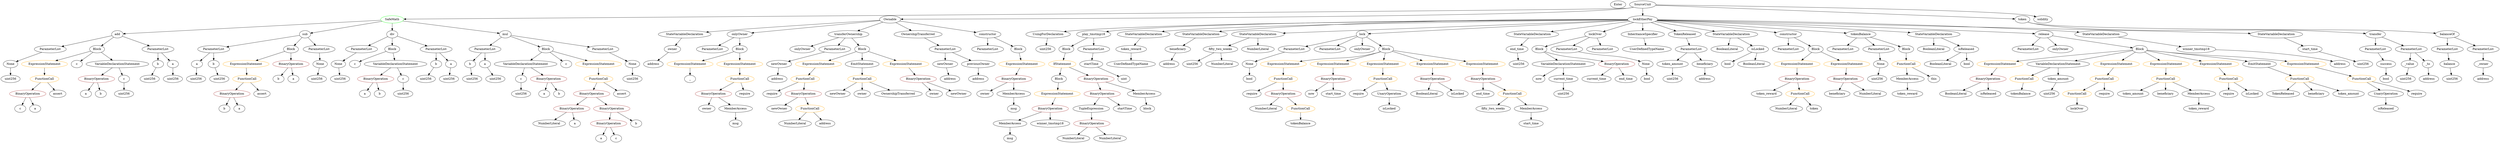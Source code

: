 strict digraph {
	graph [bb="0,0,10081,684"];
	node [label="\N"];
	Enter	[height=0.5,
		pos="6542.6,666",
		width=0.83628];
	TupleExpression_Unnamed	[color=black,
		height=0.5,
		label=TupleExpression,
		pos="4457.6,162",
		width=2.0422];
	BinaryOperation_Unnamed_23	[color=brown,
		height=0.5,
		label=BinaryOperation,
		pos="4459.6,90",
		width=1.9867];
	TupleExpression_Unnamed -> BinaryOperation_Unnamed_23	[pos="e,4459.1,108.1 4458.1,143.7 4458.3,136.41 4458.5,127.73 4458.8,119.54"];
	UsingForDeclaration_Unnamed	[color=black,
		height=0.5,
		label=UsingForDeclaration,
		pos="4257.6,522",
		width=2.4303];
	ElementaryTypeName_uint256_17	[color=black,
		height=0.5,
		label=uint256,
		pos="4244.6,450",
		width=1.0442];
	UsingForDeclaration_Unnamed -> ElementaryTypeName_uint256_17	[pos="e,4247.8,468.1 4254.4,503.7 4253,496.32 4251.4,487.52 4249.8,479.25"];
	ExpressionStatement_Unnamed_20	[color=orange,
		height=0.5,
		label=ExpressionStatement,
		pos="8096.6,378",
		width=2.458];
	BinaryOperation_Unnamed_25	[color=brown,
		height=0.5,
		label=BinaryOperation,
		pos="8022.6,306",
		width=1.9867];
	ExpressionStatement_Unnamed_20 -> BinaryOperation_Unnamed_25	[pos="e,8040.3,323.79 8078.7,360.05 8069.7,351.54 8058.6,341.07 8048.7,331.68"];
	NumberLiteral_Unnamed	[color=black,
		height=0.5,
		label=NumberLiteral,
		pos="2281.6,90",
		width=1.765];
	VariableDeclarationStatement_Unnamed	[color=black,
		height=0.5,
		label=VariableDeclarationStatement,
		pos="2178.6,378",
		width=3.3174];
	VariableDeclaration_c	[color=black,
		height=0.5,
		label=c,
		pos="2153.6,306",
		width=0.75];
	VariableDeclarationStatement_Unnamed -> VariableDeclaration_c	[pos="e,2159.5,323.62 2172.4,359.7 2169.7,352.04 2166.4,342.85 2163.3,334.3"];
	BinaryOperation_Unnamed	[color=brown,
		height=0.5,
		label=BinaryOperation,
		pos="2270.6,306",
		width=1.9867];
	VariableDeclarationStatement_Unnamed -> BinaryOperation_Unnamed	[pos="e,2248.8,323.55 2200.9,360.05 2212.6,351.13 2227.1,340.06 2239.9,330.34"];
	ParameterList_Unnamed_11	[color=black,
		height=0.5,
		label=ParameterList,
		pos="9577.6,450",
		width=1.7095];
	Parameter_success	[color=black,
		height=0.5,
		label=success,
		pos="9617.6,378",
		width=1.1135];
	ParameterList_Unnamed_11 -> Parameter_success	[pos="e,9608,395.79 9587.3,432.05 9591.8,424.14 9597.3,414.54 9602.3,405.69"];
	FunctionCall_Unnamed_16	[color=orange,
		height=0.5,
		label=FunctionCall,
		pos="8380.6,234",
		width=1.6125];
	Identifier_lockOver	[color=black,
		height=0.5,
		label=lockOver,
		pos="8380.6,162",
		width=1.2521];
	FunctionCall_Unnamed_16 -> Identifier_lockOver	[pos="e,8380.6,180.1 8380.6,215.7 8380.6,208.41 8380.6,199.73 8380.6,191.54"];
	ParameterList_Unnamed	[color=black,
		height=0.5,
		label=ParameterList,
		pos="2014.6,450",
		width=1.7095];
	Parameter_b	[color=black,
		height=0.5,
		label=b,
		pos="1942.6,378",
		width=0.75];
	ParameterList_Unnamed -> Parameter_b	[pos="e,1957.1,393.11 1997.5,432.41 1987.9,423.06 1975.8,411.26 1965.4,401.13"];
	Parameter_a	[color=black,
		height=0.5,
		label=a,
		pos="2014.6,378",
		width=0.75];
	ParameterList_Unnamed -> Parameter_a	[pos="e,2014.6,396.1 2014.6,431.7 2014.6,424.41 2014.6,415.73 2014.6,407.54"];
	ParameterList_Unnamed_13	[color=black,
		height=0.5,
		label=ParameterList,
		pos="4010.6,450",
		width=1.7095];
	IfStatement_Unnamed	[color=orange,
		height=0.5,
		label=IfStatement,
		pos="4324.6,378",
		width=1.4739];
	Block_Unnamed_12	[color=black,
		height=0.5,
		label=Block,
		pos="4322.6,306",
		width=0.90558];
	IfStatement_Unnamed -> Block_Unnamed_12	[pos="e,4323.1,324.1 4324.1,359.7 4323.9,352.41 4323.6,343.73 4323.4,335.54"];
	BinaryOperation_Unnamed_21	[color=brown,
		height=0.5,
		label=BinaryOperation,
		pos="4472.6,306",
		width=1.9867];
	IfStatement_Unnamed -> BinaryOperation_Unnamed_21	[pos="e,4440.1,322.36 4354.5,362.83 4376.2,352.6 4405.7,338.64 4429.8,327.23"];
	ElementaryTypeName_bool	[color=black,
		height=0.5,
		label=bool,
		pos="9617.6,306",
		width=0.76697];
	Parameter_success -> ElementaryTypeName_bool	[pos="e,9617.6,324.1 9617.6,359.7 9617.6,352.41 9617.6,343.73 9617.6,335.54"];
	FunctionDefinition_play_tmstmp18	[color=black,
		height=0.5,
		label=play_tmstmp18,
		pos="4444.6,522",
		width=1.8897];
	Block_Unnamed_11	[color=black,
		height=0.5,
		label=Block,
		pos="4332.6,450",
		width=0.90558];
	FunctionDefinition_play_tmstmp18 -> Block_Unnamed_11	[pos="e,4353.7,464.17 4418.9,504.94 4402.4,494.62 4380.8,481.14 4363.4,470.25"];
	ParameterList_Unnamed_24	[color=black,
		height=0.5,
		label=ParameterList,
		pos="4444.6,450",
		width=1.7095];
	FunctionDefinition_play_tmstmp18 -> ParameterList_Unnamed_24	[pos="e,4444.6,468.1 4444.6,503.7 4444.6,496.41 4444.6,487.73 4444.6,479.54"];
	Identifier_newOwner	[color=black,
		height=0.5,
		label=newOwner,
		pos="3220.6,162",
		width=1.4046];
	ParameterList_Unnamed_3	[color=black,
		height=0.5,
		label=ParameterList,
		pos="1460.6,450",
		width=1.7095];
	Parameter_None_1	[color=black,
		height=0.5,
		label=None,
		pos="1384.6,378",
		width=0.85014];
	ParameterList_Unnamed_3 -> Parameter_None_1	[pos="e,1400.7,393.8 1442.6,432.41 1432.5,423.16 1419.9,411.51 1409,401.45"];
	Parameter_startTime	[color=black,
		height=0.5,
		label=startTime,
		pos="4441.6,378",
		width=1.266];
	ElementaryTypeName_uint	[color=black,
		height=0.5,
		label=uint,
		pos="4589.6,306",
		width=0.75];
	Parameter_startTime -> ElementaryTypeName_uint	[pos="e,4567.9,317.27 4470.1,363.5 4495.2,351.63 4531.7,334.37 4557.8,322.05"];
	ExpressionStatement_Unnamed_1	[color=orange,
		height=0.5,
		label=ExpressionStatement,
		pos="1007.6,378",
		width=2.458];
	FunctionCall_Unnamed_1	[color=orange,
		height=0.5,
		label=FunctionCall,
		pos="1007.6,306",
		width=1.6125];
	ExpressionStatement_Unnamed_1 -> FunctionCall_Unnamed_1	[pos="e,1007.6,324.1 1007.6,359.7 1007.6,352.41 1007.6,343.73 1007.6,335.54"];
	ElementaryTypeName_uint256_6	[color=black,
		height=0.5,
		label=uint256,
		pos="1391.6,306",
		width=1.0442];
	ExpressionStatement_Unnamed_11	[color=orange,
		height=0.5,
		label=ExpressionStatement,
		pos="5222.6,378",
		width=2.458];
	FunctionCall_Unnamed_10	[color=orange,
		height=0.5,
		label=FunctionCall,
		pos="5214.6,306",
		width=1.6125];
	ExpressionStatement_Unnamed_11 -> FunctionCall_Unnamed_10	[pos="e,5216.5,324.1 5220.6,359.7 5219.8,352.41 5218.8,343.73 5217.9,335.54"];
	Block_Unnamed_10	[color=black,
		height=0.5,
		label=Block,
		pos="6230.6,450",
		width=0.90558];
	VariableDeclarationStatement_Unnamed_3	[color=black,
		height=0.5,
		label=VariableDeclarationStatement,
		pos="6321.6,378",
		width=3.3174];
	Block_Unnamed_10 -> VariableDeclarationStatement_Unnamed_3	[pos="e,6299.3,396.11 6249,434.83 6260.9,425.66 6276.8,413.48 6290.6,402.84"];
	BinaryOperation_Unnamed_20	[color=brown,
		height=0.5,
		label=BinaryOperation,
		pos="6530.6,378",
		width=1.9867];
	Block_Unnamed_10 -> BinaryOperation_Unnamed_20	[pos="e,6477,390.3 6255,437.96 6260.4,435.79 6266.1,433.66 6271.6,432 6348.8,408.43 6370.5,412.29 6449.6,396 6454.9,394.92 6460.3,393.78 \
6465.8,392.64"];
	ElementaryTypeName_address	[color=black,
		height=0.5,
		label=address,
		pos="10020,306",
		width=1.0996];
	Identifier_fifty_two_weeks	[color=black,
		height=0.5,
		label=fifty_two_weeks,
		pos="6076.6,162",
		width=2.0145];
	ParameterList_Unnamed_4	[color=black,
		height=0.5,
		label=ParameterList,
		pos="874.59,450",
		width=1.7095];
	Parameter_a_2	[color=black,
		height=0.5,
		label=a,
		pos="801.59,378",
		width=0.75];
	ParameterList_Unnamed_4 -> Parameter_a_2	[pos="e,816.3,393.11 857.29,432.41 847.44,422.97 834.99,411.03 824.36,400.83"];
	Parameter_b_2	[color=black,
		height=0.5,
		label=b,
		pos="874.59,378",
		width=0.75];
	ParameterList_Unnamed_4 -> Parameter_b_2	[pos="e,874.59,396.1 874.59,431.7 874.59,424.41 874.59,415.73 874.59,407.54"];
	VariableDeclaration_winner_tmstmp18	[color=black,
		height=0.5,
		label=winner_tmstmp18,
		pos="8863.6,450",
		width=2.1392];
	ElementaryTypeName_address_9	[color=black,
		height=0.5,
		label=address,
		pos="9426.6,378",
		width=1.0996];
	VariableDeclaration_winner_tmstmp18 -> ElementaryTypeName_address_9	[pos="e,9397.1,390.46 8939.8,446.63 9040.9,442.25 9224.5,429.96 9377.6,396 9380.4,395.38 9383.3,394.64 9386.1,393.84"];
	Identifier_a_6	[color=black,
		height=0.5,
		label=a,
		pos="329.59,234",
		width=0.75];
	StateVariableDeclaration_Unnamed_1	[color=black,
		height=0.5,
		label=StateVariableDeclaration,
		pos="4651.6,522",
		width=2.8184];
	VariableDeclaration_token_reward	[color=black,
		height=0.5,
		label=token_reward,
		pos="4619.6,450",
		width=1.7095];
	StateVariableDeclaration_Unnamed_1 -> VariableDeclaration_token_reward	[pos="e,4627.4,468.1 4643.7,503.7 4640.2,496.07 4636,486.92 4632.1,478.4"];
	FunctionCall_Unnamed_4	[color=orange,
		height=0.5,
		label=FunctionCall,
		pos="3299.6,306",
		width=1.6125];
	Identifier_require_1	[color=black,
		height=0.5,
		label=require,
		pos="3158.6,234",
		width=1.0026];
	FunctionCall_Unnamed_4 -> Identifier_require_1	[pos="e,3183.3,247.26 3269.7,290.15 3247.4,279.09 3216.9,263.94 3193.5,252.32"];
	BinaryOperation_Unnamed_12	[color=brown,
		height=0.5,
		label=BinaryOperation,
		pos="3284.6,234",
		width=1.9867];
	FunctionCall_Unnamed_4 -> BinaryOperation_Unnamed_12	[pos="e,3288.3,252.1 3295.9,287.7 3294.3,280.32 3292.4,271.52 3290.6,263.25"];
	ParameterList_Unnamed_18	[color=black,
		height=0.5,
		label=ParameterList,
		pos="7459.6,450",
		width=1.7095];
	VariableDeclaration_owner	[color=black,
		height=0.5,
		label=owner,
		pos="2742.6,450",
		width=0.93331];
	ElementaryTypeName_address_2	[color=black,
		height=0.5,
		label=address,
		pos="2700.6,378",
		width=1.0996];
	VariableDeclaration_owner -> ElementaryTypeName_address_2	[pos="e,2710.5,395.47 2732.6,432.41 2727.8,424.3 2721.8,414.35 2716.3,405.25"];
	Identifier_require_2	[color=black,
		height=0.5,
		label=require,
		pos="5524.6,234",
		width=1.0026];
	BinaryOperation_Unnamed_11	[color=brown,
		height=0.5,
		label=BinaryOperation,
		pos="2928.6,234",
		width=1.9867];
	Identifier_owner_1	[color=black,
		height=0.5,
		label=owner,
		pos="2859.6,162",
		width=0.93331];
	BinaryOperation_Unnamed_11 -> Identifier_owner_1	[pos="e,2874.7,178.36 2911.9,216.05 2903.1,207.17 2892.3,196.14 2882.7,186.45"];
	MemberAccess_Unnamed_1	[color=black,
		height=0.5,
		label=MemberAccess,
		pos="2980.6,162",
		width=1.9174];
	BinaryOperation_Unnamed_11 -> MemberAccess_Unnamed_1	[pos="e,2968.1,179.79 2941.2,216.05 2947.2,207.89 2954.7,197.91 2961.4,188.82"];
	BinaryOperation_Unnamed_9	[color=brown,
		height=0.5,
		label=BinaryOperation,
		pos="76.591,234",
		width=1.9867];
	Identifier_c_3	[color=black,
		height=0.5,
		label=c,
		pos="40.591,162",
		width=0.75];
	BinaryOperation_Unnamed_9 -> Identifier_c_3	[pos="e,48.894,179.14 67.692,215.7 63.607,207.75 58.672,198.16 54.139,189.34"];
	Identifier_a_7	[color=black,
		height=0.5,
		label=a,
		pos="112.59,162",
		width=0.75];
	BinaryOperation_Unnamed_9 -> Identifier_a_7	[pos="e,104.29,179.14 85.49,215.7 89.575,207.75 94.51,198.16 99.043,189.34"];
	StateVariableDeclaration_Unnamed	[color=black,
		height=0.5,
		label=StateVariableDeclaration,
		pos="2785.6,522",
		width=2.8184];
	StateVariableDeclaration_Unnamed -> VariableDeclaration_owner	[pos="e,2752.8,467.62 2775,503.7 2770,495.7 2764.1,486.02 2758.7,477.15"];
	BinaryOperation_Unnamed_14	[color=brown,
		height=0.5,
		label=BinaryOperation,
		pos="7273.6,306",
		width=1.9867];
	Identifier_token_reward	[color=black,
		height=0.5,
		label=token_reward,
		pos="7148.6,234",
		width=1.7095];
	BinaryOperation_Unnamed_14 -> Identifier_token_reward	[pos="e,7176,250.34 7245.2,289.12 7227.6,279.27 7204.9,266.51 7185.8,255.85"];
	FunctionCall_Unnamed_7	[color=orange,
		height=0.5,
		label=FunctionCall,
		pos="7286.6,234",
		width=1.6125];
	BinaryOperation_Unnamed_14 -> FunctionCall_Unnamed_7	[pos="e,7283.4,252.1 7276.8,287.7 7278.2,280.32 7279.8,271.52 7281.3,263.25"];
	Identifier_TokenReleased	[color=black,
		height=0.5,
		label=TokenReleased,
		pos="9234.6,234",
		width=1.8897];
	BinaryOperation_Unnamed_6	[color=brown,
		height=0.5,
		label=BinaryOperation,
		pos="946.59,234",
		width=1.9867];
	Identifier_b_3	[color=black,
		height=0.5,
		label=b,
		pos="910.59,162",
		width=0.75];
	BinaryOperation_Unnamed_6 -> Identifier_b_3	[pos="e,918.89,179.14 937.69,215.7 933.61,207.75 928.67,198.16 924.14,189.34"];
	Identifier_a_4	[color=black,
		height=0.5,
		label=a,
		pos="982.59,162",
		width=0.75];
	BinaryOperation_Unnamed_6 -> Identifier_a_4	[pos="e,974.29,179.14 955.49,215.7 959.58,207.75 964.51,198.16 969.04,189.34"];
	ExpressionStatement_Unnamed_12	[color=orange,
		height=0.5,
		label=ExpressionStatement,
		pos="5417.6,378",
		width=2.458];
	BinaryOperation_Unnamed_17	[color=brown,
		height=0.5,
		label=BinaryOperation,
		pos="5417.6,306",
		width=1.9867];
	ExpressionStatement_Unnamed_12 -> BinaryOperation_Unnamed_17	[pos="e,5417.6,324.1 5417.6,359.7 5417.6,352.41 5417.6,343.73 5417.6,335.54"];
	VariableDeclaration_start_time	[color=black,
		height=0.5,
		label=start_time,
		pos="9346.6,450",
		width=1.3076];
	ElementaryTypeName_uint256_18	[color=black,
		height=0.5,
		label=uint256,
		pos="9521.6,378",
		width=1.0442];
	VariableDeclaration_start_time -> ElementaryTypeName_uint256_18	[pos="e,9493.3,390.31 9378.3,436.32 9407.6,424.59 9451.3,407.1 9482.8,394.53"];
	ElementaryTypeName_address_1	[color=black,
		height=0.5,
		label=address,
		pos="9795.6,306",
		width=1.0996];
	Identifier_c_2	[color=black,
		height=0.5,
		label=c,
		pos="1460.6,378",
		width=0.75];
	FunctionCall_Unnamed_1 -> BinaryOperation_Unnamed_6	[pos="e,961.37,251.96 993.13,288.41 985.87,280.08 976.91,269.8 968.8,260.49"];
	Identifier_assert_1	[color=black,
		height=0.5,
		label=assert,
		pos="1068.6,234",
		width=0.89172];
	FunctionCall_Unnamed_1 -> Identifier_assert_1	[pos="e,1055.1,250.51 1022,288.41 1029.7,279.62 1039.3,268.66 1047.7,258.96"];
	BooleanLiteral_Unnamed_5	[color=black,
		height=0.5,
		label=BooleanLiteral,
		pos="7890.6,234",
		width=1.7788];
	BinaryOperation_Unnamed_2	[color=brown,
		height=0.5,
		label=BinaryOperation,
		pos="2379.6,162",
		width=1.9867];
	BinaryOperation_Unnamed_2 -> NumberLiteral_Unnamed	[pos="e,2304.2,107.15 2356.9,144.76 2343.9,135.49 2327.4,123.71 2313.2,113.55"];
	Identifier_a_1	[color=black,
		height=0.5,
		label=a,
		pos="2390.6,90",
		width=0.75];
	BinaryOperation_Unnamed_2 -> Identifier_a_1	[pos="e,2387.9,108.1 2382.3,143.7 2383.5,136.32 2384.9,127.52 2386.2,119.25"];
	Identifier_newOwner_1	[color=black,
		height=0.5,
		label=newOwner,
		pos="3424.6,234",
		width=1.4046];
	ElementaryTypeName_bool_1	[color=black,
		height=0.5,
		label=bool,
		pos="6992.6,378",
		width=0.76697];
	Identifier_now	[color=black,
		height=0.5,
		label=now,
		pos="5331.6,234",
		width=0.75];
	ElementaryTypeName_uint256_3	[color=black,
		height=0.5,
		label=uint256,
		pos="2153.6,234",
		width=1.0442];
	VariableDeclaration_c -> ElementaryTypeName_uint256_3	[pos="e,2153.6,252.1 2153.6,287.7 2153.6,280.41 2153.6,271.73 2153.6,263.54"];
	ParameterList_Unnamed_7	[color=black,
		height=0.5,
		label=ParameterList,
		pos="198.59,450",
		width=1.7095];
	Parameter_None_3	[color=black,
		height=0.5,
		label=None,
		pos="37.591,378",
		width=0.85014];
	ParameterList_Unnamed_7 -> Parameter_None_3	[pos="e,61.499,389.39 165.23,434.5 137.91,422.62 99.405,405.88 71.844,393.89"];
	NumberLiteral_Unnamed_1	[color=black,
		height=0.5,
		label=NumberLiteral,
		pos="3286.6,90",
		width=1.765];
	Identifier_now_1	[color=black,
		height=0.5,
		label=now,
		pos="6219.6,306",
		width=0.75];
	VariableDeclarationStatement_Unnamed_3 -> Identifier_now_1	[pos="e,6238,319.62 6296.9,360.05 6281.9,349.73 6262.6,336.53 6247.1,325.88"];
	VariableDeclaration_current_time	[color=black,
		height=0.5,
		label=current_time,
		pos="6321.6,306",
		width=1.5848];
	VariableDeclarationStatement_Unnamed_3 -> VariableDeclaration_current_time	[pos="e,6321.6,324.1 6321.6,359.7 6321.6,352.41 6321.6,343.73 6321.6,335.54"];
	Identifier_isReleased_1	[color=black,
		height=0.5,
		label=isReleased,
		pos="8022.6,234",
		width=1.3907];
	ParameterList_Unnamed_19	[color=black,
		height=0.5,
		label=ParameterList,
		pos="7600.6,450",
		width=1.7095];
	Parameter_None_4	[color=black,
		height=0.5,
		label=None,
		pos="7605.6,378",
		width=0.85014];
	ParameterList_Unnamed_19 -> Parameter_None_4	[pos="e,7604.4,396.1 7601.8,431.7 7602.3,424.41 7603,415.73 7603.6,407.54"];
	Identifier_a	[color=black,
		height=0.5,
		label=a,
		pos="2253.6,234",
		width=0.75];
	Parameter_None_5	[color=black,
		height=0.5,
		label=None,
		pos="5085.6,378",
		width=0.85014];
	ElementaryTypeName_bool_3	[color=black,
		height=0.5,
		label=bool,
		pos="5085.6,306",
		width=0.76697];
	Parameter_None_5 -> ElementaryTypeName_bool_3	[pos="e,5085.6,324.1 5085.6,359.7 5085.6,352.41 5085.6,343.73 5085.6,335.54"];
	BinaryOperation_Unnamed_10	[color=brown,
		height=0.5,
		label=BinaryOperation,
		pos="4145.6,306",
		width=1.9867];
	Identifier_owner	[color=black,
		height=0.5,
		label=owner,
		pos="4024.6,234",
		width=0.93331];
	BinaryOperation_Unnamed_10 -> Identifier_owner	[pos="e,4047,247.94 4117.8,288.94 4099.6,278.4 4075.7,264.59 4056.7,253.57"];
	MemberAccess_Unnamed	[color=black,
		height=0.5,
		label=MemberAccess,
		pos="4145.6,234",
		width=1.9174];
	BinaryOperation_Unnamed_10 -> MemberAccess_Unnamed	[pos="e,4145.6,252.1 4145.6,287.7 4145.6,280.41 4145.6,271.73 4145.6,263.54"];
	ElementaryTypeName_uint256_7	[color=black,
		height=0.5,
		label=uint256,
		pos="1657.6,234",
		width=1.0442];
	ModifierDefinition_onlyOwner	[color=black,
		height=0.5,
		label=onlyOwner,
		pos="3041.6,522",
		width=1.4323];
	ParameterList_Unnamed_14	[color=black,
		height=0.5,
		label=ParameterList,
		pos="2929.6,450",
		width=1.7095];
	ModifierDefinition_onlyOwner -> ParameterList_Unnamed_14	[pos="e,2954.6,466.64 3017.3,505.81 3001.8,496.13 2981.5,483.43 2964.3,472.7"];
	Block_Unnamed_5	[color=black,
		height=0.5,
		label=Block,
		pos="3041.6,450",
		width=0.90558];
	ModifierDefinition_onlyOwner -> Block_Unnamed_5	[pos="e,3041.6,468.1 3041.6,503.7 3041.6,496.41 3041.6,487.73 3041.6,479.54"];
	BinaryOperation_Unnamed -> Identifier_a	[pos="e,2257.7,252.1 2266.4,287.7 2264.6,280.32 2262.5,271.52 2260.5,263.25"];
	Identifier_b	[color=black,
		height=0.5,
		label=b,
		pos="2325.6,234",
		width=0.75];
	BinaryOperation_Unnamed -> Identifier_b	[pos="e,2313.5,250.36 2283.9,288.05 2290.7,279.44 2299,268.81 2306.5,259.33"];
	VariableDeclaration_token_amount	[color=black,
		height=0.5,
		label=token_amount,
		pos="6762.6,378",
		width=1.765];
	ElementaryTypeName_uint256_21	[color=black,
		height=0.5,
		label=uint256,
		pos="6762.6,306",
		width=1.0442];
	VariableDeclaration_token_amount -> ElementaryTypeName_uint256_21	[pos="e,6762.6,324.1 6762.6,359.7 6762.6,352.41 6762.6,343.73 6762.6,335.54"];
	FunctionCall_Unnamed_5	[color=orange,
		height=0.5,
		label=FunctionCall,
		pos="3347.6,162",
		width=1.6125];
	FunctionCall_Unnamed_5 -> NumberLiteral_Unnamed_1	[pos="e,3301.4,107.96 3333.1,144.41 3325.9,136.08 3316.9,125.8 3308.8,116.49"];
	ElementaryTypeName_address_6	[color=black,
		height=0.5,
		label=address,
		pos="3407.6,90",
		width=1.0996];
	FunctionCall_Unnamed_5 -> ElementaryTypeName_address_6	[pos="e,3393.9,106.99 3361.8,144.41 3369.2,135.83 3378.3,125.19 3386.4,115.67"];
	ElementaryTypeName_uint256_16	[color=black,
		height=0.5,
		label=uint256,
		pos="9700.6,306",
		width=1.0442];
	VariableDeclaration_newOwner	[color=black,
		height=0.5,
		label=newOwner,
		pos="3854.6,378",
		width=1.4046];
	ElementaryTypeName_address_4	[color=black,
		height=0.5,
		label=address,
		pos="3873.6,306",
		width=1.0996];
	VariableDeclaration_newOwner -> ElementaryTypeName_address_4	[pos="e,3868.9,324.1 3859.3,359.7 3861.3,352.24 3863.7,343.32 3866,334.97"];
	ContractDefinition_SafeMath	[color=green,
		height=0.5,
		label=SafeMath,
		pos="1589.6,594",
		width=1.2798];
	FunctionDefinition_add	[color=black,
		height=0.5,
		label=add,
		pos="471.59,522",
		width=0.75];
	ContractDefinition_SafeMath -> FunctionDefinition_add	[pos="e,498.63,524.69 1544.4,590.17 1361.7,578.73 679.51,536.02 509.94,525.4"];
	FunctionDefinition_sub	[color=black,
		height=0.5,
		label=sub,
		pos="1243.6,522",
		width=0.75];
	ContractDefinition_SafeMath -> FunctionDefinition_sub	[pos="e,1269,528.15 1549.2,584.83 1481.3,571.09 1345.1,543.54 1280,530.36"];
	FunctionDefinition_div	[color=black,
		height=0.5,
		label=div,
		pos="1589.6,522",
		width=0.75];
	ContractDefinition_SafeMath -> FunctionDefinition_div	[pos="e,1589.6,540.1 1589.6,575.7 1589.6,568.41 1589.6,559.73 1589.6,551.54"];
	FunctionDefinition_mul	[color=black,
		height=0.5,
		label=mul,
		pos="2096.6,522",
		width=0.75];
	ContractDefinition_SafeMath -> FunctionDefinition_mul	[pos="e,2070,526.67 1632.4,587.09 1729.7,573.66 1966.3,540.99 2058.7,528.23"];
	UnaryOperation_Unnamed_1	[color=black,
		height=0.5,
		label=UnaryOperation,
		pos="9656.6,234",
		width=1.9452];
	Identifier_isReleased	[color=black,
		height=0.5,
		label=isReleased,
		pos="9656.6,162",
		width=1.3907];
	UnaryOperation_Unnamed_1 -> Identifier_isReleased	[pos="e,9656.6,180.1 9656.6,215.7 9656.6,208.41 9656.6,199.73 9656.6,191.54"];
	VariableDeclarationStatement_Unnamed_1	[color=black,
		height=0.5,
		label=VariableDeclarationStatement,
		pos="1624.6,378",
		width=3.3174];
	BinaryOperation_Unnamed_5	[color=brown,
		height=0.5,
		label=BinaryOperation,
		pos="1540.6,306",
		width=1.9867];
	VariableDeclarationStatement_Unnamed_1 -> BinaryOperation_Unnamed_5	[pos="e,1560.4,323.55 1604.3,360.05 1593.8,351.31 1580.8,340.49 1569.3,330.9"];
	VariableDeclaration_c_1	[color=black,
		height=0.5,
		label=c,
		pos="1657.6,306",
		width=0.75];
	VariableDeclarationStatement_Unnamed_1 -> VariableDeclaration_c_1	[pos="e,1649.8,323.62 1632.7,359.7 1636.4,351.95 1640.8,342.64 1644.9,334.02"];
	Identifier_msg_1	[color=black,
		height=0.5,
		label=msg,
		pos="2980.6,90",
		width=0.75];
	StateVariableDeclaration_Unnamed_2	[color=black,
		height=0.5,
		label=StateVariableDeclaration,
		pos="4884.6,522",
		width=2.8184];
	VariableDeclaration_beneficiary	[color=black,
		height=0.5,
		label=beneficiary,
		pos="4795.6,450",
		width=1.4184];
	StateVariableDeclaration_Unnamed_2 -> VariableDeclaration_beneficiary	[pos="e,4815.7,466.83 4863,504.05 4851.5,494.94 4837,483.57 4824.5,473.7"];
	VariableDeclarationStatement_Unnamed_4	[color=black,
		height=0.5,
		label=VariableDeclarationStatement,
		pos="8322.6,378",
		width=3.3174];
	FunctionCall_Unnamed_17	[color=orange,
		height=0.5,
		label=FunctionCall,
		pos="8173.6,306",
		width=1.6125];
	VariableDeclarationStatement_Unnamed_4 -> FunctionCall_Unnamed_17	[pos="e,8204.6,321.57 8287.3,360.41 8265.6,350.22 8237.7,337.12 8215,326.44"];
	VariableDeclaration_token_amount_1	[color=black,
		height=0.5,
		label=token_amount,
		pos="8316.6,306",
		width=1.765];
	VariableDeclarationStatement_Unnamed_4 -> VariableDeclaration_token_amount_1	[pos="e,8318.1,324.1 8321.1,359.7 8320.5,352.41 8319.7,343.73 8319,335.54"];
	Identifier_a_3	[color=black,
		height=0.5,
		label=a,
		pos="1485.6,234",
		width=0.75];
	BinaryOperation_Unnamed_5 -> Identifier_a_3	[pos="e,1497.7,250.36 1527.3,288.05 1520.5,279.44 1512.2,268.81 1504.7,259.33"];
	Identifier_b_2	[color=black,
		height=0.5,
		label=b,
		pos="1557.6,234",
		width=0.75];
	BinaryOperation_Unnamed_5 -> Identifier_b_2	[pos="e,1553.4,252.1 1544.8,287.7 1546.6,280.32 1548.7,271.52 1550.7,263.25"];
	FunctionCall_Unnamed_6	[color=orange,
		height=0.5,
		label=FunctionCall,
		pos="3526.6,306",
		width=1.6125];
	FunctionCall_Unnamed_6 -> Identifier_newOwner_1	[pos="e,3446.9,250.34 3503.4,289.12 3489.4,279.5 3471.4,267.1 3456.1,256.59"];
	Identifier_owner_2	[color=black,
		height=0.5,
		label=owner,
		pos="3526.6,234",
		width=0.93331];
	FunctionCall_Unnamed_6 -> Identifier_owner_2	[pos="e,3526.6,252.1 3526.6,287.7 3526.6,280.41 3526.6,271.73 3526.6,263.54"];
	Identifier_OwnershipTransferred	[color=black,
		height=0.5,
		label=OwnershipTransferred,
		pos="3672.6,234",
		width=2.6243];
	FunctionCall_Unnamed_6 -> Identifier_OwnershipTransferred	[pos="e,3638.7,251.24 3557.2,290.33 3577.9,280.42 3605.5,267.18 3628.5,256.14"];
	ParameterList_Unnamed_23	[color=black,
		height=0.5,
		label=ParameterList,
		pos="6342.6,450",
		width=1.7095];
	Parameter_None_6	[color=black,
		height=0.5,
		label=None,
		pos="6650.6,378",
		width=0.85014];
	ParameterList_Unnamed_23 -> Parameter_None_6	[pos="e,6627.4,390.15 6388.1,437.54 6396.2,435.61 6404.6,433.68 6412.6,432 6500.5,413.39 6525.6,422.13 6611.6,396 6613.4,395.45 6615.2,\
394.85 6617,394.2"];
	ParameterList_Unnamed_17	[color=black,
		height=0.5,
		label=ParameterList,
		pos="7235.6,450",
		width=1.7095];
	BooleanLiteral_Unnamed_3	[color=black,
		height=0.5,
		label=BooleanLiteral,
		pos="7827.6,450",
		width=1.7788];
	ContractDefinition_Ownable	[color=black,
		height=0.5,
		label=Ownable,
		pos="3628.6,594",
		width=1.2105];
	ContractDefinition_Ownable -> StateVariableDeclaration_Unnamed	[pos="e,2874.9,530.89 3586.1,589.61 3482.6,581.31 3208.9,559.29 2980.6,540 2950,537.41 2916.6,534.53 2886.3,531.89"];
	ContractDefinition_Ownable -> ModifierDefinition_onlyOwner	[pos="e,3089.7,528.74 3587.3,588.08 3485.2,575.9 3220.2,544.3 3101.1,530.1"];
	FunctionDefinition_transferOwnership	[color=black,
		height=0.5,
		label=transferOwnership,
		pos="3470.6,522",
		width=2.1947];
	ContractDefinition_Ownable -> FunctionDefinition_transferOwnership	[pos="e,3505.7,538.57 3599.6,580.16 3576.3,569.81 3543,555.07 3516.1,543.15"];
	EventDefinition_OwnershipTransferred	[color=black,
		height=0.5,
		label=OwnershipTransferred,
		pos="3730.6,522",
		width=2.6243];
	ContractDefinition_Ownable -> EventDefinition_OwnershipTransferred	[pos="e,3706.2,539.71 3650.5,577.98 3664,568.67 3681.8,556.51 3697.1,546"];
	FunctionDefinition_constructor	[color=black,
		height=0.5,
		label=constructor,
		pos="4010.6,522",
		width=1.4877];
	ContractDefinition_Ownable -> FunctionDefinition_constructor	[pos="e,3964.3,531.49 3668,585.77 3735.8,573.35 3874.6,547.92 3953.1,533.53"];
	Identifier_assert_2	[color=black,
		height=0.5,
		label=assert,
		pos="198.59,234",
		width=0.89172];
	NumberLiteral_Unnamed_6	[color=black,
		height=0.5,
		label=NumberLiteral,
		pos="5144.6,162",
		width=1.765];
	MemberAccess_Unnamed_2	[color=black,
		height=0.5,
		label=MemberAccess,
		pos="7716.6,306",
		width=1.9174];
	Identifier_token_reward_1	[color=black,
		height=0.5,
		label=token_reward,
		pos="7716.6,234",
		width=1.7095];
	MemberAccess_Unnamed_2 -> Identifier_token_reward_1	[pos="e,7716.6,252.1 7716.6,287.7 7716.6,280.41 7716.6,271.73 7716.6,263.54"];
	ExpressionStatement_Unnamed_6	[color=orange,
		height=0.5,
		label=ExpressionStatement,
		pos="3355.6,378",
		width=2.458];
	ExpressionStatement_Unnamed_6 -> FunctionCall_Unnamed_4	[pos="e,3313,323.79 3342,360.05 3335.4,351.8 3327.4,341.7 3320,332.54"];
	BooleanLiteral_Unnamed_1	[color=black,
		height=0.5,
		label=BooleanLiteral,
		pos="6983.6,450",
		width=1.7788];
	StateVariableDeclaration_Unnamed_7	[color=black,
		height=0.5,
		label=StateVariableDeclaration,
		pos="5111.6,522",
		width=2.8184];
	VariableDeclaration_fifty_two_weeks	[color=black,
		height=0.5,
		label=fifty_two_weeks,
		pos="4957.6,450",
		width=2.0145];
	StateVariableDeclaration_Unnamed_7 -> VariableDeclaration_fifty_two_weeks	[pos="e,4991.3,466.31 5075.9,504.76 5053.8,494.71 5025.2,481.73 5001.7,471.04"];
	NumberLiteral_Unnamed_3	[color=black,
		height=0.5,
		label=NumberLiteral,
		pos="5111.6,450",
		width=1.765];
	StateVariableDeclaration_Unnamed_7 -> NumberLiteral_Unnamed_3	[pos="e,5111.6,468.1 5111.6,503.7 5111.6,496.41 5111.6,487.73 5111.6,479.54"];
	ElementaryTypeName_address_7	[color=black,
		height=0.5,
		label=address,
		pos="4759.6,378",
		width=1.0996];
	ExpressionStatement_Unnamed_5	[color=orange,
		height=0.5,
		label=ExpressionStatement,
		pos="2846.6,378",
		width=2.458];
	Identifier__	[color=black,
		height=0.5,
		label=_,
		pos="2846.6,306",
		width=0.75];
	ExpressionStatement_Unnamed_5 -> Identifier__	[pos="e,2846.6,324.1 2846.6,359.7 2846.6,352.41 2846.6,343.73 2846.6,335.54"];
	ElementaryTypeName_uint256_11	[color=black,
		height=0.5,
		label=uint256,
		pos="707.59,306",
		width=1.0442];
	ElementaryTypeName_uint256_20	[color=black,
		height=0.5,
		label=uint256,
		pos="4854.6,378",
		width=1.0442];
	VariableDeclaration_fifty_two_weeks -> ElementaryTypeName_uint256_20	[pos="e,4875.5,393.18 4933.4,432.59 4918.9,422.68 4900.2,409.98 4884.6,399.43"];
	NumberLiteral_Unnamed_2	[color=black,
		height=0.5,
		label=NumberLiteral,
		pos="4973.6,378",
		width=1.765];
	VariableDeclaration_fifty_two_weeks -> NumberLiteral_Unnamed_2	[pos="e,4969.7,396.1 4961.5,431.7 4963.2,424.32 4965.2,415.52 4967.1,407.25"];
	ModifierInvocation_onlyOwner	[color=black,
		height=0.5,
		label=onlyOwner,
		pos="3283.6,450",
		width=1.4323];
	BooleanLiteral_Unnamed	[color=black,
		height=0.5,
		label=BooleanLiteral,
		pos="7102.6,378",
		width=1.7788];
	BinaryOperation_Unnamed_7	[color=brown,
		height=0.5,
		label=BinaryOperation,
		pos="1185.6,378",
		width=1.9867];
	Identifier_b_4	[color=black,
		height=0.5,
		label=b,
		pos="1124.6,306",
		width=0.75];
	BinaryOperation_Unnamed_7 -> Identifier_b_4	[pos="e,1137.6,321.89 1170.8,360.05 1163,351.13 1153.4,340.06 1144.9,330.33"];
	Identifier_a_5	[color=black,
		height=0.5,
		label=a,
		pos="1196.6,306",
		width=0.75];
	BinaryOperation_Unnamed_7 -> Identifier_a_5	[pos="e,1193.9,324.1 1188.3,359.7 1189.5,352.32 1190.9,343.52 1192.2,335.25"];
	NumberLiteral_Unnamed_4	[color=black,
		height=0.5,
		label=NumberLiteral,
		pos="7229.6,162",
		width=1.765];
	FunctionCall_Unnamed_7 -> NumberLiteral_Unnamed_4	[pos="e,7243.3,179.79 7272.8,216.05 7266.1,207.8 7257.8,197.7 7250.4,188.54"];
	Identifier_token	[color=black,
		height=0.5,
		label=token,
		pos="7342.6,162",
		width=0.864];
	FunctionCall_Unnamed_7 -> Identifier_token	[pos="e,7329.9,178.83 7300.1,216.05 7306.9,207.56 7315.3,197.11 7322.8,187.73"];
	ElementaryTypeName_address_8	[color=black,
		height=0.5,
		label=address,
		pos="6895.6,306",
		width=1.0996];
	MemberAccess_Unnamed_3	[color=black,
		height=0.5,
		label=MemberAccess,
		pos="6236.6,162",
		width=1.9174];
	Identifier_start_time_1	[color=black,
		height=0.5,
		label=start_time,
		pos="6236.6,90",
		width=1.3076];
	MemberAccess_Unnamed_3 -> Identifier_start_time_1	[pos="e,6236.6,108.1 6236.6,143.7 6236.6,136.41 6236.6,127.73 6236.6,119.54"];
	Identifier_require_3	[color=black,
		height=0.5,
		label=require,
		pos="5088.6,234",
		width=1.0026];
	VariableDeclaration_isLocked	[color=black,
		height=0.5,
		label=isLocked,
		pos="7110.6,450",
		width=1.2521];
	VariableDeclaration_isLocked -> ElementaryTypeName_bool_1	[pos="e,7012.7,390.93 7086.1,434.5 7067.6,423.52 7042.1,408.38 7022.4,396.69"];
	VariableDeclaration_isLocked -> BooleanLiteral_Unnamed	[pos="e,7104.5,396.1 7108.6,431.7 7107.8,424.41 7106.8,415.73 7105.9,407.54"];
	ParameterList_Unnamed_9	[color=black,
		height=0.5,
		label=ParameterList,
		pos="9878.6,450",
		width=1.7095];
	Parameter_balance	[color=black,
		height=0.5,
		label=balance,
		pos="9884.6,378",
		width=1.0719];
	ParameterList_Unnamed_9 -> Parameter_balance	[pos="e,9883.1,396.1 9880.1,431.7 9880.7,424.41 9881.4,415.73 9882.1,407.54"];
	Parameter_b_3	[color=black,
		height=0.5,
		label=b,
		pos="635.59,378",
		width=0.75];
	ElementaryTypeName_uint256_12	[color=black,
		height=0.5,
		label=uint256,
		pos="614.59,306",
		width=1.0442];
	Parameter_b_3 -> ElementaryTypeName_uint256_12	[pos="e,619.77,324.28 630.51,360.05 628.27,352.6 625.58,343.64 623.06,335.22"];
	BinaryOperation_Unnamed_18	[color=brown,
		height=0.5,
		label=BinaryOperation,
		pos="6035.6,306",
		width=1.9867];
	Identifier_end_time	[color=black,
		height=0.5,
		label=end_time,
		pos="6035.6,234",
		width=1.2382];
	BinaryOperation_Unnamed_18 -> Identifier_end_time	[pos="e,6035.6,252.1 6035.6,287.7 6035.6,280.41 6035.6,271.73 6035.6,263.54"];
	FunctionCall_Unnamed_12	[color=orange,
		height=0.5,
		label=FunctionCall,
		pos="6156.6,234",
		width=1.6125];
	BinaryOperation_Unnamed_18 -> FunctionCall_Unnamed_12	[pos="e,6130.2,250.26 6063.4,288.94 6080.3,279.13 6102.2,266.48 6120.5,255.9"];
	ExpressionStatement_Unnamed_15	[color=orange,
		height=0.5,
		label=ExpressionStatement,
		pos="4321.6,234",
		width=2.458];
	BinaryOperation_Unnamed_24	[color=brown,
		height=0.5,
		label=BinaryOperation,
		pos="4292.6,162",
		width=1.9867];
	ExpressionStatement_Unnamed_15 -> BinaryOperation_Unnamed_24	[pos="e,4299.7,180.1 4314.4,215.7 4311.3,208.15 4307.6,199.12 4304.1,190.68"];
	Identifier_c_1	[color=black,
		height=0.5,
		label=c,
		pos="2342.6,378",
		width=0.75];
	ParameterList_Unnamed_10	[color=black,
		height=0.5,
		label=ParameterList,
		pos="9718.6,450",
		width=1.7095];
	Parameter__value	[color=black,
		height=0.5,
		label=_value,
		pos="9712.6,378",
		width=0.96103];
	ParameterList_Unnamed_10 -> Parameter__value	[pos="e,9714.1,396.1 9717.1,431.7 9716.5,424.41 9715.7,415.73 9715,407.54"];
	Parameter__to	[color=black,
		height=0.5,
		label=_to,
		pos="9793.6,378",
		width=0.75];
	ParameterList_Unnamed_10 -> Parameter__to	[pos="e,9778.5,393.11 9736.4,432.41 9746.5,422.97 9759.3,411.03 9770.2,400.83"];
	FunctionDefinition_lock	[color=black,
		height=0.5,
		label=lock,
		pos="5526.6,522",
		width=0.75];
	ParameterList_Unnamed_21	[color=black,
		height=0.5,
		label=ParameterList,
		pos="5254.6,450",
		width=1.7095];
	FunctionDefinition_lock -> ParameterList_Unnamed_21	[pos="e,5299.8,462.63 5501.5,514.54 5458.4,503.44 5369.2,480.5 5310.7,465.44"];
	ParameterList_Unnamed_20	[color=black,
		height=0.5,
		label=ParameterList,
		pos="5395.6,450",
		width=1.7095];
	FunctionDefinition_lock -> ParameterList_Unnamed_20	[pos="e,5424,466.21 5505.8,509.91 5486.6,499.63 5457.5,484.09 5434,471.55"];
	ModifierInvocation_onlyOwner_1	[color=black,
		height=0.5,
		label=onlyOwner,
		pos="5526.6,450",
		width=1.4323];
	FunctionDefinition_lock -> ModifierInvocation_onlyOwner_1	[pos="e,5526.6,468.1 5526.6,503.7 5526.6,496.41 5526.6,487.73 5526.6,479.54"];
	Block_Unnamed_9	[color=black,
		height=0.5,
		label=Block,
		pos="5628.6,450",
		width=0.90558];
	FunctionDefinition_lock -> Block_Unnamed_9	[pos="e,5608.8,464.6 5544.8,508.49 5560,498.07 5581.9,483.04 5599.5,470.96"];
	Identifier_tokenBalance	[color=black,
		height=0.5,
		label=tokenBalance,
		pos="5284.6,90",
		width=1.6679];
	Parameter_a_3	[color=black,
		height=0.5,
		label=a,
		pos="707.59,378",
		width=0.75];
	Parameter_a_3 -> ElementaryTypeName_uint256_11	[pos="e,707.59,324.1 707.59,359.7 707.59,352.41 707.59,343.73 707.59,335.54"];
	BinaryOperation_Unnamed_17 -> Identifier_now	[pos="e,5348.4,248.65 5397.2,288.41 5385.2,278.65 5369.9,266.22 5357.2,255.81"];
	Identifier_start_time	[color=black,
		height=0.5,
		label=start_time,
		pos="5423.6,234",
		width=1.3076];
	BinaryOperation_Unnamed_17 -> Identifier_start_time	[pos="e,5422.1,252.1 5419.1,287.7 5419.7,280.41 5420.4,271.73 5421.1,263.54"];
	Identifier_beneficiary	[color=black,
		height=0.5,
		label=beneficiary,
		pos="7431.6,234",
		width=1.4184];
	ParameterList_Unnamed_21 -> Parameter_None_5	[pos="e,5109.7,389.3 5219.8,434.83 5193.8,424.22 5157.4,409.3 5125.6,396 5123.8,395.26 5122,394.5 5120.2,393.73"];
	MemberAccess_Unnamed_5	[color=black,
		height=0.5,
		label=MemberAccess,
		pos="4128.6,90",
		width=1.9174];
	BinaryOperation_Unnamed_24 -> MemberAccess_Unnamed_5	[pos="e,4163.4,105.87 4257.4,145.98 4233,135.57 4200.3,121.6 4173.9,110.35"];
	Identifier_winner_tmstmp18	[color=black,
		height=0.5,
		label=winner_tmstmp18,
		pos="4292.6,90",
		width=2.1392];
	BinaryOperation_Unnamed_24 -> Identifier_winner_tmstmp18	[pos="e,4292.6,108.1 4292.6,143.7 4292.6,136.41 4292.6,127.73 4292.6,119.54"];
	Parameter_None_1 -> ElementaryTypeName_uint256_6	[pos="e,1389.9,324.1 1386.3,359.7 1387.1,352.41 1387.9,343.73 1388.7,335.54"];
	NumberLiteral_Unnamed_8	[color=black,
		height=0.5,
		label=NumberLiteral,
		pos="4386.6,18",
		width=1.765];
	BinaryOperation_Unnamed_23 -> NumberLiteral_Unnamed_8	[pos="e,4404,35.713 4442.3,72.411 4433.3,63.757 4422.1,53.003 4412.1,43.417"];
	NumberLiteral_Unnamed_7	[color=black,
		height=0.5,
		label=NumberLiteral,
		pos="4531.6,18",
		width=1.765];
	BinaryOperation_Unnamed_23 -> NumberLiteral_Unnamed_7	[pos="e,4514.3,35.789 4477,72.055 4485.8,63.543 4496.5,53.068 4506.2,43.681"];
	FunctionDefinition_transferOwnership -> ModifierInvocation_onlyOwner	[pos="e,3317.9,463.83 3430.9,506.15 3400.9,494.92 3359.7,479.48 3328.4,467.79"];
	ParameterList_Unnamed_15	[color=black,
		height=0.5,
		label=ParameterList,
		pos="3414.6,450",
		width=1.7095];
	FunctionDefinition_transferOwnership -> ParameterList_Unnamed_15	[pos="e,3428,467.79 3457,504.05 3450.4,495.8 3442.4,485.7 3435,476.54"];
	Block_Unnamed_6	[color=black,
		height=0.5,
		label=Block,
		pos="3526.6,450",
		width=0.90558];
	FunctionDefinition_transferOwnership -> Block_Unnamed_6	[pos="e,3513.9,466.83 3484.1,504.05 3490.9,495.56 3499.3,485.11 3506.8,475.73"];
	ElementaryTypeName_uint256_1	[color=black,
		height=0.5,
		label=uint256,
		pos="1947.6,306",
		width=1.0442];
	StateVariableDeclaration_Unnamed_6	[color=black,
		height=0.5,
		label=StateVariableDeclaration,
		pos="6224.6,522",
		width=2.8184];
	VariableDeclaration_end_time	[color=black,
		height=0.5,
		label=end_time,
		pos="6135.6,450",
		width=1.2382];
	StateVariableDeclaration_Unnamed_6 -> VariableDeclaration_end_time	[pos="e,6155.4,466.59 6203,504.05 6191.4,494.87 6176.8,483.41 6164.2,473.49"];
	ElementaryTypeName_uint256_8	[color=black,
		height=0.5,
		label=uint256,
		pos="800.59,306",
		width=1.0442];
	Parameter_a_2 -> ElementaryTypeName_uint256_8	[pos="e,800.84,324.1 801.34,359.7 801.24,352.41 801.12,343.73 801,335.54"];
	ElementaryTypeName_uint256_13	[color=black,
		height=0.5,
		label=uint256,
		pos="37.591,306",
		width=1.0442];
	Block_Unnamed_4	[color=black,
		height=0.5,
		label=Block,
		pos="4145.6,450",
		width=0.90558];
	ExpressionStatement_Unnamed_3	[color=orange,
		height=0.5,
		label=ExpressionStatement,
		pos="4164.6,378",
		width=2.458];
	Block_Unnamed_4 -> ExpressionStatement_Unnamed_3	[pos="e,4159.9,396.1 4150.3,431.7 4152.3,424.24 4154.7,415.32 4157,406.97"];
	Block_Unnamed	[color=black,
		height=0.5,
		label=Block,
		pos="2252.6,450",
		width=0.90558];
	Block_Unnamed -> VariableDeclarationStatement_Unnamed	[pos="e,2196.6,396.04 2236.9,434.15 2227.6,425.35 2215.6,413.97 2204.8,403.83"];
	Block_Unnamed -> Identifier_c_1	[pos="e,2325.6,392.2 2270.8,434.83 2283.9,424.61 2301.9,410.66 2316.5,399.26"];
	ExpressionStatement_Unnamed	[color=orange,
		height=0.5,
		label=ExpressionStatement,
		pos="2475.6,378",
		width=2.458];
	Block_Unnamed -> ExpressionStatement_Unnamed	[pos="e,2428.7,393.71 2280.4,440.28 2314.6,429.53 2373.6,411 2417.8,397.13"];
	BinaryOperation_Unnamed_3	[color=brown,
		height=0.5,
		label=BinaryOperation,
		pos="2540.6,162",
		width=1.9867];
	BinaryOperation_Unnamed_4	[color=brown,
		height=0.5,
		label=BinaryOperation,
		pos="2518.6,90",
		width=1.9867];
	BinaryOperation_Unnamed_3 -> BinaryOperation_Unnamed_4	[pos="e,2524,108.1 2535.2,143.7 2532.8,136.24 2530,127.32 2527.4,118.97"];
	Identifier_b_1	[color=black,
		height=0.5,
		label=b,
		pos="2635.6,90",
		width=0.75];
	BinaryOperation_Unnamed_3 -> Identifier_b_1	[pos="e,2617.8,104.1 2562.6,144.76 2576.4,134.63 2594.2,121.51 2608.8,110.76"];
	Parameter_newOwner	[color=black,
		height=0.5,
		label=newOwner,
		pos="3198.6,378",
		width=1.4046];
	ParameterList_Unnamed_15 -> Parameter_newOwner	[pos="e,3234.9,390.77 3374.5,436 3338,424.19 3284.3,406.78 3245.8,394.31"];
	BinaryOperation_Unnamed_15	[color=brown,
		height=0.5,
		label=BinaryOperation,
		pos="7464.6,306",
		width=1.9867];
	BinaryOperation_Unnamed_15 -> Identifier_beneficiary	[pos="e,7439.7,252.1 7456.4,287.7 7452.8,280.07 7448.5,270.92 7444.5,262.4"];
	NumberLiteral_Unnamed_5	[color=black,
		height=0.5,
		label=NumberLiteral,
		pos="7564.6,234",
		width=1.765];
	BinaryOperation_Unnamed_15 -> NumberLiteral_Unnamed_5	[pos="e,7541.6,251.07 7488,288.59 7501.3,279.31 7518.1,267.57 7532.5,257.44"];
	Identifier_msg_2	[color=black,
		height=0.5,
		label=msg,
		pos="4128.6,18",
		width=0.75];
	MemberAccess_Unnamed_5 -> Identifier_msg_2	[pos="e,4128.6,36.104 4128.6,71.697 4128.6,64.407 4128.6,55.726 4128.6,47.536"];
	Block_Unnamed_2	[color=black,
		height=0.5,
		label=Block,
		pos="1185.6,450",
		width=0.90558];
	Block_Unnamed_2 -> ExpressionStatement_Unnamed_1	[pos="e,1047,394.49 1159.7,438.82 1133,428.32 1090.7,411.67 1057.4,398.6"];
	Block_Unnamed_2 -> BinaryOperation_Unnamed_7	[pos="e,1185.6,396.1 1185.6,431.7 1185.6,424.41 1185.6,415.73 1185.6,407.54"];
	FunctionCall_Unnamed_19	[color=orange,
		height=0.5,
		label=FunctionCall,
		pos="9303.6,306",
		width=1.6125];
	FunctionCall_Unnamed_19 -> Identifier_TokenReleased	[pos="e,9250.8,251.47 9287.2,288.41 9278.7,279.78 9268.2,269.06 9258.7,259.5"];
	Identifier_beneficiary_2	[color=black,
		height=0.5,
		label=beneficiary,
		pos="9371.6,234",
		width=1.4184];
	FunctionCall_Unnamed_19 -> Identifier_beneficiary_2	[pos="e,9355.6,251.47 9319.7,288.41 9328.1,279.78 9338.5,269.06 9347.8,259.5"];
	Identifier_token_amount_1	[color=black,
		height=0.5,
		label=token_amount,
		pos="9504.6,234",
		width=1.765];
	FunctionCall_Unnamed_19 -> Identifier_token_amount_1	[pos="e,9465.7,248.53 9340.9,292 9373.1,280.78 9419.9,264.5 9455.2,252.21"];
	ExpressionStatement_Unnamed_18	[color=orange,
		height=0.5,
		label=ExpressionStatement,
		pos="8548.6,378",
		width=2.458];
	FunctionCall_Unnamed_15	[color=orange,
		height=0.5,
		label=FunctionCall,
		pos="8492.6,306",
		width=1.6125];
	ExpressionStatement_Unnamed_18 -> FunctionCall_Unnamed_15	[pos="e,8506,323.79 8535,360.05 8528.4,351.8 8520.4,341.7 8513,332.54"];
	BinaryOperation_Unnamed_16	[color=brown,
		height=0.5,
		label=BinaryOperation,
		pos="5214.6,234",
		width=1.9867];
	BinaryOperation_Unnamed_16 -> NumberLiteral_Unnamed_6	[pos="e,5161.4,179.79 5197.6,216.05 5189.1,207.54 5178.7,197.07 5169.3,187.68"];
	FunctionCall_Unnamed_11	[color=orange,
		height=0.5,
		label=FunctionCall,
		pos="5284.6,162",
		width=1.6125];
	BinaryOperation_Unnamed_16 -> FunctionCall_Unnamed_11	[pos="e,5268.3,179.31 5231.5,216.05 5240.2,207.42 5250.8,196.76 5260.3,187.27"];
	ElementaryTypeName_uint256_23	[color=black,
		height=0.5,
		label=uint256,
		pos="6321.6,234",
		width=1.0442];
	BinaryOperation_Unnamed_8	[color=brown,
		height=0.5,
		label=BinaryOperation,
		pos="384.59,306",
		width=1.9867];
	BinaryOperation_Unnamed_8 -> Identifier_a_6	[pos="e,341.66,250.36 371.28,288.05 364.51,279.44 356.15,268.81 348.71,259.33"];
	Identifier_b_5	[color=black,
		height=0.5,
		label=b,
		pos="401.59,234",
		width=0.75];
	BinaryOperation_Unnamed_8 -> Identifier_b_5	[pos="e,397.44,252.1 388.79,287.7 390.58,280.32 392.72,271.52 394.73,263.25"];
	FunctionCall_Unnamed	[color=orange,
		height=0.5,
		label=FunctionCall,
		pos="2475.6,306",
		width=1.6125];
	BinaryOperation_Unnamed_1	[color=brown,
		height=0.5,
		label=BinaryOperation,
		pos="2459.6,234",
		width=1.9867];
	FunctionCall_Unnamed -> BinaryOperation_Unnamed_1	[pos="e,2463.5,252.1 2471.6,287.7 2470,280.32 2467.9,271.52 2466,263.25"];
	Identifier_assert	[color=black,
		height=0.5,
		label=assert,
		pos="2581.6,234",
		width=0.89172];
	FunctionCall_Unnamed -> Identifier_assert	[pos="e,2561.4,248.3 2499.4,289.29 2515,278.98 2535.5,265.42 2552.2,254.43"];
	ExpressionStatement_Unnamed_2	[color=orange,
		height=0.5,
		label=ExpressionStatement,
		pos="174.59,378",
		width=2.458];
	FunctionCall_Unnamed_2	[color=orange,
		height=0.5,
		label=FunctionCall,
		pos="174.59,306",
		width=1.6125];
	ExpressionStatement_Unnamed_2 -> FunctionCall_Unnamed_2	[pos="e,174.59,324.1 174.59,359.7 174.59,352.41 174.59,343.73 174.59,335.54"];
	BinaryOperation_Unnamed_1 -> BinaryOperation_Unnamed_2	[pos="e,2398.7,179.71 2440.6,216.41 2430.6,207.67 2418.2,196.79 2407.2,187.13"];
	BinaryOperation_Unnamed_1 -> BinaryOperation_Unnamed_3	[pos="e,2521.3,179.71 2478.8,216.41 2488.9,207.67 2501.5,196.79 2512.7,187.13"];
	FunctionCall_Unnamed_10 -> Identifier_require_3	[pos="e,5112.1,248.04 5187.3,289.81 5168.1,279.15 5142.3,264.83 5121.9,253.5"];
	FunctionCall_Unnamed_10 -> BinaryOperation_Unnamed_16	[pos="e,5214.6,252.1 5214.6,287.7 5214.6,280.41 5214.6,271.73 5214.6,263.54"];
	FunctionCall_Unnamed_14	[color=orange,
		height=0.5,
		label=FunctionCall,
		pos="9513.6,306",
		width=1.6125];
	FunctionCall_Unnamed_14 -> UnaryOperation_Unnamed_1	[pos="e,9624.9,250.5 9543.6,290.33 9564.2,280.21 9592,266.62 9614.8,255.45"];
	Identifier_require_5	[color=black,
		height=0.5,
		label=require,
		pos="9780.6,234",
		width=1.0026];
	FunctionCall_Unnamed_14 -> Identifier_require_5	[pos="e,9753.2,246.02 9557.2,293.81 9565,291.84 9573,289.84 9580.6,288 9649.3,271.3 9667.9,272.54 9735.6,252 9737.8,251.32 9740.1,250.58 \
9742.4,249.81"];
	FunctionDefinition_lockOver	[color=black,
		height=0.5,
		label=lockOver,
		pos="6410.6,522",
		width=1.2521];
	FunctionDefinition_lockOver -> Block_Unnamed_10	[pos="e,6256.1,461.72 6378.5,509.05 6350.2,498.48 6308.1,482.51 6271.6,468 6269.9,467.31 6268.1,466.61 6266.3,465.89"];
	FunctionDefinition_lockOver -> ParameterList_Unnamed_23	[pos="e,6358.7,467.63 6394.8,504.76 6386.4,496.14 6376,485.36 6366.6,475.73"];
	ParameterList_Unnamed_22	[color=black,
		height=0.5,
		label=ParameterList,
		pos="6483.6,450",
		width=1.7095];
	FunctionDefinition_lockOver -> ParameterList_Unnamed_22	[pos="e,6466.3,467.55 6427.2,505.12 6436.3,496.36 6447.8,485.29 6458.1,475.45"];
	InheritanceSpecifier_Unnamed	[color=black,
		height=0.5,
		label=InheritanceSpecifier,
		pos="6643.6,522",
		width=2.3333];
	UserDefinedTypeName_Unnamed	[color=black,
		height=0.5,
		label=UserDefinedTypeName,
		pos="6661.6,450",
		width=2.7214];
	InheritanceSpecifier_Unnamed -> UserDefinedTypeName_Unnamed	[pos="e,6657.2,468.1 6648,503.7 6649.9,496.32 6652.2,487.52 6654.3,479.25"];
	Identifier_require_4	[color=black,
		height=0.5,
		label=require,
		pos="9004.6,234",
		width=1.0026];
	FunctionCall_Unnamed_11 -> Identifier_tokenBalance	[pos="e,5284.6,108.1 5284.6,143.7 5284.6,136.41 5284.6,127.73 5284.6,119.54"];
	FunctionCall_Unnamed_3	[color=orange,
		height=0.5,
		label=FunctionCall,
		pos="3041.6,306",
		width=1.6125];
	FunctionCall_Unnamed_3 -> BinaryOperation_Unnamed_11	[pos="e,2954.8,251.22 3016.5,289.46 3001.2,279.97 2981.3,267.67 2964.4,257.17"];
	Identifier_require	[color=black,
		height=0.5,
		label=require,
		pos="3054.6,234",
		width=1.0026];
	FunctionCall_Unnamed_3 -> Identifier_require	[pos="e,3051.4,252.1 3044.8,287.7 3046.2,280.32 3047.8,271.52 3049.3,263.25"];
	UserDefinedTypeName_Unnamed_1	[color=black,
		height=0.5,
		label=UserDefinedTypeName,
		pos="4603.6,378",
		width=2.7214];
	VariableDeclaration_token_reward -> UserDefinedTypeName_Unnamed_1	[pos="e,4607.5,396.1 4615.6,431.7 4614,424.32 4611.9,415.52 4610,407.25"];
	EventDefinition_TokenReleased	[color=black,
		height=0.5,
		label=TokenReleased,
		pos="6813.6,522",
		width=1.8897];
	ParameterList_Unnamed_16	[color=black,
		height=0.5,
		label=ParameterList,
		pos="6839.6,450",
		width=1.7095];
	EventDefinition_TokenReleased -> ParameterList_Unnamed_16	[pos="e,6833.2,468.1 6820,503.7 6822.8,496.15 6826.2,487.12 6829.3,478.68"];
	Identifier_block	[color=black,
		height=0.5,
		label=block,
		pos="4689.6,162",
		width=0.87786];
	Block_Unnamed_12 -> ExpressionStatement_Unnamed_15	[pos="e,4321.8,252.1 4322.3,287.7 4322.2,280.41 4322.1,271.73 4322,263.54"];
	ParameterList_Unnamed_25	[color=black,
		height=0.5,
		label=ParameterList,
		pos="8203.6,450",
		width=1.7095];
	ExpressionStatement_Unnamed_10	[color=orange,
		height=0.5,
		label=ExpressionStatement,
		pos="5612.6,378",
		width=2.458];
	FunctionCall_Unnamed_9	[color=orange,
		height=0.5,
		label=FunctionCall,
		pos="5612.6,306",
		width=1.6125];
	ExpressionStatement_Unnamed_10 -> FunctionCall_Unnamed_9	[pos="e,5612.6,324.1 5612.6,359.7 5612.6,352.41 5612.6,343.73 5612.6,335.54"];
	ElementaryTypeName_uint256_5	[color=black,
		height=0.5,
		label=uint256,
		pos="1761.6,306",
		width=1.0442];
	ExpressionStatement_Unnamed_8	[color=orange,
		height=0.5,
		label=ExpressionStatement,
		pos="7273.6,378",
		width=2.458];
	ExpressionStatement_Unnamed_8 -> BinaryOperation_Unnamed_14	[pos="e,7273.6,324.1 7273.6,359.7 7273.6,352.41 7273.6,343.73 7273.6,335.54"];
	Identifier_msg	[color=black,
		height=0.5,
		label=msg,
		pos="4145.6,162",
		width=0.75];
	MemberAccess_Unnamed -> Identifier_msg	[pos="e,4145.6,180.1 4145.6,215.7 4145.6,208.41 4145.6,199.73 4145.6,191.54"];
	StateVariableDeclaration_Unnamed_3	[color=black,
		height=0.5,
		label=StateVariableDeclaration,
		pos="7000.6,522",
		width=2.8184];
	StateVariableDeclaration_Unnamed_3 -> BooleanLiteral_Unnamed_1	[pos="e,6987.7,468.1 6996.4,503.7 6994.6,496.32 6992.5,487.52 6990.5,479.25"];
	StateVariableDeclaration_Unnamed_3 -> VariableDeclaration_isLocked	[pos="e,7087.4,465.73 7026.9,504.23 7042.2,494.52 7061.6,482.21 7077.8,471.87"];
	ExpressionStatement_Unnamed_9	[color=orange,
		height=0.5,
		label=ExpressionStatement,
		pos="7468.6,378",
		width=2.458];
	ExpressionStatement_Unnamed_9 -> BinaryOperation_Unnamed_15	[pos="e,7465.6,324.1 7467.6,359.7 7467.2,352.41 7466.7,343.73 7466.2,335.54"];
	ParameterList_Unnamed_8	[color=black,
		height=0.5,
		label=ParameterList,
		pos="10020,450",
		width=1.7095];
	Parameter__owner	[color=black,
		height=0.5,
		label=_owner,
		pos="10020,378",
		width=1.0719];
	ParameterList_Unnamed_8 -> Parameter__owner	[pos="e,10020,396.1 10020,431.7 10020,424.41 10020,415.73 10020,407.54"];
	FunctionDefinition_constructor_1	[color=black,
		height=0.5,
		label=constructor,
		pos="7235.6,522",
		width=1.4877];
	FunctionDefinition_constructor_1 -> ParameterList_Unnamed_17	[pos="e,7235.6,468.1 7235.6,503.7 7235.6,496.41 7235.6,487.73 7235.6,479.54"];
	Block_Unnamed_7	[color=black,
		height=0.5,
		label=Block,
		pos="7347.6,450",
		width=0.90558];
	FunctionDefinition_constructor_1 -> Block_Unnamed_7	[pos="e,7326.5,464.21 7260.2,505.64 7276.9,495.18 7299.2,481.26 7317,470.09"];
	Block_Unnamed_1	[color=black,
		height=0.5,
		label=Block,
		pos="1589.6,450",
		width=0.90558];
	Block_Unnamed_1 -> Identifier_c_2	[pos="e,1481,390.08 1566.8,436.65 1545.7,425.21 1514.3,408.12 1491,395.52"];
	Block_Unnamed_1 -> VariableDeclarationStatement_Unnamed_1	[pos="e,1615.9,396.45 1597.9,432.41 1601.7,424.71 1606.4,415.34 1610.8,406.62"];
	ElementaryTypeName_bool_4	[color=black,
		height=0.5,
		label=bool,
		pos="6663.6,306",
		width=0.76697];
	Parameter_None_6 -> ElementaryTypeName_bool_4	[pos="e,6660.4,324.1 6653.8,359.7 6655.2,352.32 6656.8,343.52 6658.3,335.25"];
	ExpressionStatement_Unnamed_19	[color=orange,
		height=0.5,
		label=ExpressionStatement,
		pos="8743.6,378",
		width=2.458];
	FunctionCall_Unnamed_18	[color=orange,
		height=0.5,
		label=FunctionCall,
		pos="8743.6,306",
		width=1.6125];
	ExpressionStatement_Unnamed_19 -> FunctionCall_Unnamed_18	[pos="e,8743.6,324.1 8743.6,359.7 8743.6,352.41 8743.6,343.73 8743.6,335.54"];
	Parameter_None_2	[color=black,
		height=0.5,
		label=None,
		pos="1305.6,378",
		width=0.85014];
	ElementaryTypeName_uint256_10	[color=black,
		height=0.5,
		label=uint256,
		pos="1298.6,306",
		width=1.0442];
	Parameter_None_2 -> ElementaryTypeName_uint256_10	[pos="e,1300.3,324.1 1303.9,359.7 1303.1,352.41 1302.3,343.73 1301.4,335.54"];
	Block_Unnamed_11 -> IfStatement_Unnamed	[pos="e,4326.5,396.1 4330.6,431.7 4329.8,424.41 4328.8,415.73 4327.9,407.54"];
	Identifier_tokenBalance_1	[color=black,
		height=0.5,
		label=tokenBalance,
		pos="8150.6,234",
		width=1.6679];
	FunctionCall_Unnamed_17 -> Identifier_tokenBalance_1	[pos="e,8156.2,252.1 8167.9,287.7 8165.5,280.24 8162.5,271.32 8159.8,262.97"];
	ExpressionStatement_Unnamed_16	[color=orange,
		height=0.5,
		label=ExpressionStatement,
		pos="8938.6,378",
		width=2.458];
	FunctionCall_Unnamed_13	[color=orange,
		height=0.5,
		label=FunctionCall,
		pos="9004.6,306",
		width=1.6125];
	ExpressionStatement_Unnamed_16 -> FunctionCall_Unnamed_13	[pos="e,8988.8,323.79 8954.6,360.05 8962.5,351.63 8972.3,341.28 8981.1,331.97"];
	BooleanLiteral_Unnamed_4	[color=black,
		height=0.5,
		label=BooleanLiteral,
		pos="5800.6,234",
		width=1.7788];
	Parameter_b -> ElementaryTypeName_uint256_1	[pos="e,1946.4,324.1 1943.8,359.7 1944.3,352.41 1945,343.73 1945.6,335.54"];
	BinaryOperation_Unnamed_13	[color=brown,
		height=0.5,
		label=BinaryOperation,
		pos="3744.6,306",
		width=1.9867];
	Identifier_owner_3	[color=black,
		height=0.5,
		label=owner,
		pos="3818.6,234",
		width=0.93331];
	BinaryOperation_Unnamed_13 -> Identifier_owner_3	[pos="e,3802.4,250.27 3762.1,288.41 3771.7,279.38 3783.6,268.06 3794.1,258.17"];
	Identifier_newOwner_2	[color=black,
		height=0.5,
		label=newOwner,
		pos="3920.6,234",
		width=1.4046];
	BinaryOperation_Unnamed_13 -> Identifier_newOwner_2	[pos="e,3887.6,248.12 3781.5,290.33 3809.4,279.22 3847.8,263.94 3877.2,252.25"];
	FunctionDefinition_tokenBalance	[color=black,
		height=0.5,
		label=tokenBalance,
		pos="7529.6,522",
		width=1.6679];
	FunctionDefinition_tokenBalance -> ParameterList_Unnamed_18	[pos="e,7476.1,467.47 7513,504.41 7504.4,495.78 7493.7,485.06 7484.1,475.5"];
	FunctionDefinition_tokenBalance -> ParameterList_Unnamed_19	[pos="e,7583.9,467.47 7546.4,504.41 7555.2,495.78 7566,485.06 7575.7,475.5"];
	Block_Unnamed_8	[color=black,
		height=0.5,
		label=Block,
		pos="7712.6,450",
		width=0.90558];
	FunctionDefinition_tokenBalance -> Block_Unnamed_8	[pos="e,7687.1,461.75 7566.8,507.52 7595.5,497.02 7636.2,481.93 7671.6,468 7673.3,467.32 7675.1,466.62 7676.9,465.9"];
	Identifier_token_amount	[color=black,
		height=0.5,
		label=token_amount,
		pos="8610.6,234",
		width=1.765];
	ElementaryTypeName_address_3	[color=black,
		height=0.5,
		label=address,
		pos="3990.6,306",
		width=1.0996];
	Block_Unnamed_3	[color=black,
		height=0.5,
		label=Block,
		pos="389.59,450",
		width=0.90558];
	Block_Unnamed_3 -> ExpressionStatement_Unnamed_2	[pos="e,220.17,393.84 361.92,439.99 329.02,429.28 273.27,411.13 231.12,397.41"];
	Identifier_c_4	[color=black,
		height=0.5,
		label=c,
		pos="307.59,378",
		width=0.75];
	Block_Unnamed_3 -> Identifier_c_4	[pos="e,323.72,392.77 372.6,434.5 360.94,424.54 345.27,411.17 332.24,400.04"];
	VariableDeclarationStatement_Unnamed_2	[color=black,
		height=0.5,
		label=VariableDeclarationStatement,
		pos="471.59,378",
		width=3.3174];
	Block_Unnamed_3 -> VariableDeclarationStatement_Unnamed_2	[pos="e,451.44,396.2 406.58,434.5 417.08,425.54 430.81,413.81 442.95,403.45"];
	ParameterList_Unnamed_2	[color=black,
		height=0.5,
		label=ParameterList,
		pos="1788.6,450",
		width=1.7095];
	Parameter_b_1	[color=black,
		height=0.5,
		label=b,
		pos="1788.6,378",
		width=0.75];
	ParameterList_Unnamed_2 -> Parameter_b_1	[pos="e,1788.6,396.1 1788.6,431.7 1788.6,424.41 1788.6,415.73 1788.6,407.54"];
	Parameter_a_1	[color=black,
		height=0.5,
		label=a,
		pos="1860.6,378",
		width=0.75];
	ParameterList_Unnamed_2 -> Parameter_a_1	[pos="e,1846.1,393.11 1805.7,432.41 1815.3,423.06 1827.4,411.26 1837.8,401.13"];
	ElementaryTypeName_uint256_19	[color=black,
		height=0.5,
		label=uint256,
		pos="6146.6,378",
		width=1.0442];
	Identifier_a_2	[color=black,
		height=0.5,
		label=a,
		pos="2482.6,18",
		width=0.75];
	ExpressionStatement_Unnamed_14	[color=orange,
		height=0.5,
		label=ExpressionStatement,
		pos="5807.6,378",
		width=2.458];
	BinaryOperation_Unnamed_19	[color=brown,
		height=0.5,
		label=BinaryOperation,
		pos="5807.6,306",
		width=1.9867];
	ExpressionStatement_Unnamed_14 -> BinaryOperation_Unnamed_19	[pos="e,5807.6,324.1 5807.6,359.7 5807.6,352.41 5807.6,343.73 5807.6,335.54"];
	ParameterList_Unnamed_12	[color=black,
		height=0.5,
		label=ParameterList,
		pos="3854.6,450",
		width=1.7095];
	ParameterList_Unnamed_12 -> VariableDeclaration_newOwner	[pos="e,3854.6,396.1 3854.6,431.7 3854.6,424.41 3854.6,415.73 3854.6,407.54"];
	VariableDeclaration_previousOwner	[color=black,
		height=0.5,
		label=previousOwner,
		pos="3990.6,378",
		width=1.8759];
	ParameterList_Unnamed_12 -> VariableDeclaration_previousOwner	[pos="e,3960.7,394.4 3884.1,433.81 3903.6,423.79 3929.3,410.54 3950.6,399.57"];
	VariableDeclaration_current_time -> ElementaryTypeName_uint256_23	[pos="e,6321.6,252.1 6321.6,287.7 6321.6,280.41 6321.6,271.73 6321.6,263.54"];
	ElementaryTypeName_uint256_9	[color=black,
		height=0.5,
		label=uint256,
		pos="893.59,306",
		width=1.0442];
	Parameter_b_2 -> ElementaryTypeName_uint256_9	[pos="e,888.9,324.28 879.19,360.05 881.21,352.6 883.65,343.64 885.93,335.22"];
	FunctionCall_Unnamed_13 -> Identifier_require_4	[pos="e,9004.6,252.1 9004.6,287.7 9004.6,280.41 9004.6,271.73 9004.6,263.54"];
	Identifier_isLocked_2	[color=black,
		height=0.5,
		label=isLocked,
		pos="9103.6,234",
		width=1.2521];
	FunctionCall_Unnamed_13 -> Identifier_isLocked_2	[pos="e,9082.2,250.1 9027.1,289.12 9040.6,279.52 9058.1,267.16 9072.9,256.67"];
	SourceUnit_Unnamed	[color=black,
		height=0.5,
		label=SourceUnit,
		pos="6643.6,666",
		width=1.46];
	SourceUnit_Unnamed -> ContractDefinition_SafeMath	[pos="e,1636,595.41 6605.9,653 6597.9,650.95 6589.5,649.11 6581.6,648 6517.3,639 2198.1,600.4 1647.2,595.51"];
	SourceUnit_Unnamed -> ContractDefinition_Ownable	[pos="e,3672.4,595.13 6605.9,653.05 6597.9,650.99 6589.5,649.14 6581.6,648 6284.7,605.32 4064.1,596.39 3683.9,595.16"];
	ContractDefinition_lockEtherPay	[color=black,
		height=0.5,
		label=lockEtherPay,
		pos="6643.6,594",
		width=1.6679];
	SourceUnit_Unnamed -> ContractDefinition_lockEtherPay	[pos="e,6643.6,612.1 6643.6,647.7 6643.6,640.41 6643.6,631.73 6643.6,623.54"];
	ContractDefinition_token	[color=black,
		height=0.5,
		label=token,
		pos="8169.6,594",
		width=0.864];
	SourceUnit_Unnamed -> ContractDefinition_token	[pos="e,8138.3,596.43 6695.7,662.61 6933,651.72 7910.1,606.91 8126.9,596.96"];
	PragmaDirective_solidity	[color=black,
		height=0.5,
		label=solidity,
		pos="8256.6,594",
		width=1.0442];
	SourceUnit_Unnamed -> PragmaDirective_solidity	[pos="e,8228.9,606.63 6696,664.2 6951.3,660.17 8058.5,641.13 8209.6,612 8212.4,611.46 8215.2,610.78 8218.1,610"];
	FunctionDefinition_add -> ParameterList_Unnamed_7	[pos="e,243.64,462.55 446.88,514.66 403.73,503.6 313.6,480.49 254.63,465.37"];
	FunctionDefinition_add -> Block_Unnamed_3	[pos="e,406.89,465.77 455.39,507.17 444.01,497.46 428.56,484.26 415.48,473.1"];
	ParameterList_Unnamed_6	[color=black,
		height=0.5,
		label=ParameterList,
		pos="635.59,450",
		width=1.7095];
	FunctionDefinition_add -> ParameterList_Unnamed_6	[pos="e,601.74,465.45 494.05,511.41 519.04,500.75 560.02,483.26 591.47,469.83"];
	FunctionCall_Unnamed_18 -> Identifier_token_amount	[pos="e,8639.5,250.23 8715.1,289.98 8696,279.95 8670.7,266.62 8649.7,255.6"];
	Identifier_beneficiary_1	[color=black,
		height=0.5,
		label=beneficiary,
		pos="8743.6,234",
		width=1.4184];
	FunctionCall_Unnamed_18 -> Identifier_beneficiary_1	[pos="e,8743.6,252.1 8743.6,287.7 8743.6,280.41 8743.6,271.73 8743.6,263.54"];
	MemberAccess_Unnamed_6	[color=black,
		height=0.5,
		label=MemberAccess,
		pos="8881.6,234",
		width=1.9174];
	FunctionCall_Unnamed_18 -> MemberAccess_Unnamed_6	[pos="e,8850.9,250.55 8772.9,290.15 8792.7,280.11 8819.1,266.7 8840.9,255.62"];
	BooleanLiteral_Unnamed_2	[color=black,
		height=0.5,
		label=BooleanLiteral,
		pos="7852.6,378",
		width=1.7788];
	Identifier_current_time	[color=black,
		height=0.5,
		label=current_time,
		pos="6453.6,306",
		width=1.5848];
	BinaryOperation_Unnamed_20 -> Identifier_current_time	[pos="e,6471.7,323.47 6512.3,360.41 6502.8,351.69 6490.8,340.85 6480.2,331.21"];
	Identifier_end_time_1	[color=black,
		height=0.5,
		label=end_time,
		pos="6573.6,306",
		width=1.2382];
	BinaryOperation_Unnamed_20 -> Identifier_end_time_1	[pos="e,6563.3,323.79 6541,360.05 6545.9,352.06 6551.9,342.33 6557.4,333.4"];
	BinaryOperation_Unnamed_22	[color=brown,
		height=0.5,
		label=BinaryOperation,
		pos="4499.6,234",
		width=1.9867];
	BinaryOperation_Unnamed_22 -> TupleExpression_Unnamed	[pos="e,4467.9,180.1 4489.2,215.7 4484.5,207.9 4478.9,198.51 4473.7,189.83"];
	Identifier_startTime	[color=black,
		height=0.5,
		label=startTime,
		pos="4594.6,162",
		width=1.266];
	BinaryOperation_Unnamed_22 -> Identifier_startTime	[pos="e,4573.7,178.43 4521.6,216.76 4534.4,207.38 4550.6,195.44 4564.5,185.2"];
	Block_Unnamed_7 -> ExpressionStatement_Unnamed_8	[pos="e,7291.6,396.04 7331.9,434.15 7322.6,425.35 7310.6,413.97 7299.8,403.83"];
	Block_Unnamed_7 -> ExpressionStatement_Unnamed_9	[pos="e,7440.4,395.28 7369.5,436.32 7386.5,426.48 7410.5,412.6 7430.6,400.96"];
	Parameter__value -> ElementaryTypeName_uint256_16	[pos="e,9703.5,324.1 9709.6,359.7 9708.4,352.32 9706.9,343.52 9705.4,335.25"];
	Block_Unnamed_6 -> ExpressionStatement_Unnamed_6	[pos="e,3394,394.59 3501,438.37 3495.9,436.25 3490.6,434.05 3485.6,432 3458.8,420.98 3428.8,408.76 3404.4,398.84"];
	EmitStatement_Unnamed	[color=black,
		height=0.5,
		label=EmitStatement,
		pos="3526.6,378",
		width=1.7788];
	Block_Unnamed_6 -> EmitStatement_Unnamed	[pos="e,3526.6,396.1 3526.6,431.7 3526.6,424.41 3526.6,415.73 3526.6,407.54"];
	ExpressionStatement_Unnamed_7	[color=orange,
		height=0.5,
		label=ExpressionStatement,
		pos="3697.6,378",
		width=2.458];
	Block_Unnamed_6 -> ExpressionStatement_Unnamed_7	[pos="e,3659.4,394.62 3552.2,438.52 3577.7,428.07 3617.6,411.76 3649.1,398.85"];
	Identifier_c	[color=black,
		height=0.5,
		label=c,
		pos="2554.6,18",
		width=0.75];
	ExpressionStatement_Unnamed -> FunctionCall_Unnamed	[pos="e,2475.6,324.1 2475.6,359.7 2475.6,352.41 2475.6,343.73 2475.6,335.54"];
	Parameter__to -> ElementaryTypeName_address_1	[pos="e,9795.1,324.1 9794.1,359.7 9794.3,352.41 9794.5,343.73 9794.8,335.54"];
	FunctionCall_Unnamed_12 -> Identifier_fifty_two_weeks	[pos="e,6095.6,179.63 6138,216.76 6128,207.97 6115.4,196.93 6104.2,187.14"];
	FunctionCall_Unnamed_12 -> MemberAccess_Unnamed_3	[pos="e,6217.6,179.63 6175.1,216.76 6185.2,207.97 6197.8,196.93 6209,187.14"];
	ElementaryTypeName_uint256_24	[color=black,
		height=0.5,
		label=uint256,
		pos="8266.6,234",
		width=1.0442];
	VariableDeclaration_beneficiary -> ElementaryTypeName_address_7	[pos="e,4768.2,395.79 4786.9,432.05 4782.9,424.23 4778,414.75 4773.5,405.98"];
	StateVariableDeclaration_Unnamed_4	[color=black,
		height=0.5,
		label=StateVariableDeclaration,
		pos="7827.6,522",
		width=2.8184];
	StateVariableDeclaration_Unnamed_4 -> BooleanLiteral_Unnamed_3	[pos="e,7827.6,468.1 7827.6,503.7 7827.6,496.41 7827.6,487.73 7827.6,479.54"];
	VariableDeclaration_isReleased	[color=black,
		height=0.5,
		label=isReleased,
		pos="7959.6,450",
		width=1.3907];
	StateVariableDeclaration_Unnamed_4 -> VariableDeclaration_isReleased	[pos="e,7932.6,465.34 7858.9,504.41 7878,494.29 7902.5,481.3 7922.5,470.66"];
	FunctionDefinition_release	[color=black,
		height=0.5,
		label=release,
		pos="8269.6,522",
		width=0.98875];
	FunctionDefinition_release -> ParameterList_Unnamed_25	[pos="e,8219.1,467.47 8254.9,505.46 8246.7,496.74 8236.3,485.65 8226.9,475.76"];
	ModifierInvocation_onlyOwner_2	[color=black,
		height=0.5,
		label=onlyOwner,
		pos="8334.6,450",
		width=1.4323];
	FunctionDefinition_release -> ModifierInvocation_onlyOwner_2	[pos="e,8319.4,467.31 8284.3,505.12 8292.5,496.38 8302.7,485.35 8311.8,475.54"];
	Block_Unnamed_13	[color=black,
		height=0.5,
		label=Block,
		pos="8646.6,450",
		width=0.90558];
	FunctionDefinition_release -> Block_Unnamed_13	[pos="e,8615.8,456.72 8302.7,514.85 8371.4,502.09 8529.3,472.78 8604.8,458.75"];
	ContractDefinition_lockEtherPay -> UsingForDeclaration_Unnamed	[pos="e,4322.6,534.47 6583.5,592.66 6269.5,590.72 4816.2,579.72 4367.6,540 4356.6,539.03 4345.1,537.65 4333.8,536.09"];
	ContractDefinition_lockEtherPay -> FunctionDefinition_play_tmstmp18	[pos="e,4497.5,533.74 6583.7,592.69 6284.8,590.96 4953.4,581.05 4541.6,540 4530.9,538.94 4519.7,537.37 4508.7,535.62"];
	ContractDefinition_lockEtherPay -> StateVariableDeclaration_Unnamed_1	[pos="e,4725.9,534.6 6583.6,592.18 6305.2,588.24 5138.3,570.2 4774.6,540 4762.5,539 4749.8,537.61 4737.3,536.06"];
	ContractDefinition_lockEtherPay -> StateVariableDeclaration_Unnamed_2	[pos="e,4957.5,534.88 6583.4,593.49 6368.4,594.71 5617.7,594.53 5001.6,540 4991,539.06 4979.8,537.8 4968.8,536.39"];
	ContractDefinition_lockEtherPay -> StateVariableDeclaration_Unnamed_7	[pos="e,5208.8,527.44 6584.5,590.3 6354.9,579.81 5520.3,541.68 5220.1,527.96"];
	ContractDefinition_lockEtherPay -> FunctionDefinition_lock	[pos="e,5553.5,524.69 6585.1,589.34 6384.8,576.78 5729.4,535.71 5564.5,525.38"];
	ContractDefinition_lockEtherPay -> StateVariableDeclaration_Unnamed_6	[pos="e,6296.8,535.06 6592.2,584.42 6521.3,572.57 6392.7,551.08 6307.9,536.92"];
	ContractDefinition_lockEtherPay -> FunctionDefinition_lockOver	[pos="e,6445.9,533.6 6602.2,580.57 6561.4,568.3 6499.1,549.6 6456.7,536.86"];
	ContractDefinition_lockEtherPay -> InheritanceSpecifier_Unnamed	[pos="e,6643.6,540.1 6643.6,575.7 6643.6,568.41 6643.6,559.73 6643.6,551.54"];
	ContractDefinition_lockEtherPay -> EventDefinition_TokenReleased	[pos="e,6777.8,537.75 6678,578.83 6703.7,568.24 6739.2,553.65 6767.4,542.04"];
	ContractDefinition_lockEtherPay -> StateVariableDeclaration_Unnamed_3	[pos="e,6934.2,536.01 6692.9,583.34 6752.4,571.66 6853.3,551.88 6923.3,538.16"];
	ContractDefinition_lockEtherPay -> FunctionDefinition_constructor_1	[pos="e,7186.9,529.87 6699.4,587.08 6787,577.68 6962.2,558.51 7110.6,540 7131.9,537.35 7155.1,534.24 7175.8,531.41"];
	ContractDefinition_lockEtherPay -> FunctionDefinition_tokenBalance	[pos="e,7472,527.55 6701,588.46 6857.6,576.09 7291.5,541.81 7460.7,528.44"];
	ContractDefinition_lockEtherPay -> StateVariableDeclaration_Unnamed_4	[pos="e,7736.2,530.17 6702.6,590.11 6852.3,582.69 7259.5,561.99 7598.6,540 7640,537.32 7685.5,534.01 7725,531.03"];
	ContractDefinition_lockEtherPay -> FunctionDefinition_release	[pos="e,8234.2,524.93 6702.9,590.79 6886.5,583.89 7461.4,561.94 7937.6,540 8039.4,535.31 8158.6,529.01 8222.9,525.54"];
	StateVariableDeclaration_Unnamed_8	[color=black,
		height=0.5,
		label=StateVariableDeclaration,
		pos="8826.6,522",
		width=2.8184];
	ContractDefinition_lockEtherPay -> StateVariableDeclaration_Unnamed_8	[pos="e,8727.5,526.33 6703.2,591.14 6919.5,584.39 7684,560.47 8314.6,540 8453,535.51 8612.4,530.19 8716.1,526.72"];
	StateVariableDeclaration_Unnamed_5	[color=black,
		height=0.5,
		label=StateVariableDeclaration,
		pos="9241.6,522",
		width=2.8184];
	ContractDefinition_lockEtherPay -> StateVariableDeclaration_Unnamed_5	[pos="e,9147.5,529.04 6703.8,592.33 6967.9,589.23 8049.3,574.97 8936.6,540 9003.1,537.38 9077.6,533.25 9136.4,529.71"];
	ElementaryTypeName_address_5	[color=black,
		height=0.5,
		label=address,
		pos="3183.6,306",
		width=1.0996];
	Identifier_require_6	[color=black,
		height=0.5,
		label=require,
		pos="8492.6,234",
		width=1.0026];
	EventDefinition_OwnershipTransferred -> ParameterList_Unnamed_12	[pos="e,3827.1,466.51 3760,504.41 3777.1,494.72 3799,482.4 3817.3,472.04"];
	ExpressionStatement_Unnamed_3 -> BinaryOperation_Unnamed_10	[pos="e,4150.2,324.1 4159.9,359.7 4157.9,352.24 4155.4,343.32 4153.2,334.97"];
	BinaryOperation_Unnamed_12 -> Identifier_newOwner	[pos="e,3235.5,179.31 3269.1,216.05 3261.3,207.5 3251.7,196.97 3243,187.56"];
	BinaryOperation_Unnamed_12 -> FunctionCall_Unnamed_5	[pos="e,3332.5,179.79 3299.8,216.05 3307.3,207.71 3316.5,197.49 3324.9,188.25"];
	EmitStatement_Unnamed -> FunctionCall_Unnamed_6	[pos="e,3526.6,324.1 3526.6,359.7 3526.6,352.41 3526.6,343.73 3526.6,335.54"];
	StateVariableDeclaration_Unnamed_8 -> VariableDeclaration_winner_tmstmp18	[pos="e,8854.6,468.1 8835.7,503.7 8839.8,495.98 8844.7,486.71 8849.3,478.11"];
	VariableDeclaration_isReleased -> BooleanLiteral_Unnamed_2	[pos="e,7877.1,395.06 7936.1,433.64 7921.6,424.17 7902.8,411.87 7886.7,401.34"];
	ElementaryTypeName_bool_2	[color=black,
		height=0.5,
		label=bool,
		pos="7962.6,378",
		width=0.76697];
	VariableDeclaration_isReleased -> ElementaryTypeName_bool_2	[pos="e,7961.9,396.1 7960.3,431.7 7960.6,424.41 7961,415.73 7961.4,407.54"];
	ParameterList_Unnamed_24 -> Parameter_startTime	[pos="e,4442.3,396.1 4443.8,431.7 4443.5,424.41 4443.2,415.73 4442.8,407.54"];
	FunctionDefinition_transfer	[color=black,
		height=0.5,
		label=transfer,
		pos="9577.6,522",
		width=1.0719];
	FunctionDefinition_transfer -> ParameterList_Unnamed_11	[pos="e,9577.6,468.1 9577.6,503.7 9577.6,496.41 9577.6,487.73 9577.6,479.54"];
	FunctionDefinition_transfer -> ParameterList_Unnamed_10	[pos="e,9688.2,466.07 9603.5,508.16 9624.3,497.81 9654,483.07 9678,471.15"];
	FunctionCall_Unnamed_9 -> Identifier_require_2	[pos="e,5543.1,249.72 5592.2,288.76 5580.3,279.27 5565,267.17 5552.1,256.85"];
	UnaryOperation_Unnamed	[color=black,
		height=0.5,
		label=UnaryOperation,
		pos="5648.6,234",
		width=1.9452];
	FunctionCall_Unnamed_9 -> UnaryOperation_Unnamed	[pos="e,5639.7,252.28 5621.3,288.05 5625.3,280.35 5630.1,271.03 5634.5,262.36"];
	ElementaryTypeName_uint256_4	[color=black,
		height=0.5,
		label=uint256,
		pos="1854.6,306",
		width=1.0442];
	ElementaryTypeName_uint256_14	[color=black,
		height=0.5,
		label=uint256,
		pos="501.59,234",
		width=1.0442];
	EmitStatement_Unnamed_1	[color=black,
		height=0.5,
		label=EmitStatement,
		pos="9109.6,378",
		width=1.7788];
	EmitStatement_Unnamed_1 -> FunctionCall_Unnamed_19	[pos="e,9266.7,320.33 9147.9,363.17 9179,351.95 9223,336.09 9256.3,324.08"];
	FunctionDefinition_sub -> ParameterList_Unnamed_4	[pos="e,925.11,460.58 1217.6,516.08 1159.7,505.08 1018.3,478.26 936.28,462.7"];
	FunctionDefinition_sub -> Block_Unnamed_2	[pos="e,1198.6,466.64 1231,505.81 1223.7,496.94 1214.2,485.55 1205.8,475.45"];
	ParameterList_Unnamed_5	[color=black,
		height=0.5,
		label=ParameterList,
		pos="1301.6,450",
		width=1.7095];
	FunctionDefinition_sub -> ParameterList_Unnamed_5	[pos="e,1287.8,467.63 1256.2,505.81 1263.3,497.19 1272.4,486.18 1280.6,476.29"];
	ExpressionStatement_Unnamed_4	[color=orange,
		height=0.5,
		label=ExpressionStatement,
		pos="3041.6,378",
		width=2.458];
	ExpressionStatement_Unnamed_4 -> FunctionCall_Unnamed_3	[pos="e,3041.6,324.1 3041.6,359.7 3041.6,352.41 3041.6,343.73 3041.6,335.54"];
	VariableDeclaration_end_time -> ElementaryTypeName_uint256_19	[pos="e,6143.9,396.1 6138.3,431.7 6139.5,424.32 6140.9,415.52 6142.2,407.25"];
	VariableDeclarationStatement_Unnamed_2 -> BinaryOperation_Unnamed_8	[pos="e,405.16,323.55 450.53,360.05 439.55,351.22 425.94,340.27 413.95,330.62"];
	VariableDeclaration_c_2	[color=black,
		height=0.5,
		label=c,
		pos="501.59,306",
		width=0.75];
	VariableDeclarationStatement_Unnamed_2 -> VariableDeclaration_c_2	[pos="e,494.47,323.62 479.01,359.7 482.33,351.95 486.32,342.64 490.01,334.02"];
	FunctionDefinition_div -> ParameterList_Unnamed_3	[pos="e,1488.6,466.21 1569.2,509.91 1550.2,499.63 1521.6,484.09 1498.5,471.55"];
	FunctionDefinition_div -> Block_Unnamed_1	[pos="e,1589.6,468.1 1589.6,503.7 1589.6,496.41 1589.6,487.73 1589.6,479.54"];
	FunctionDefinition_div -> ParameterList_Unnamed_2	[pos="e,1750.4,464.44 1613.2,512.7 1644.2,501.78 1699.5,482.34 1739.7,468.19"];
	Parameter_None	[color=black,
		height=0.5,
		label=None,
		pos="2612.6,378",
		width=0.85014];
	ElementaryTypeName_uint256_2	[color=black,
		height=0.5,
		label=uint256,
		pos="2612.6,306",
		width=1.0442];
	Parameter_None -> ElementaryTypeName_uint256_2	[pos="e,2612.6,324.1 2612.6,359.7 2612.6,352.41 2612.6,343.73 2612.6,335.54"];
	VariableDeclaration_token_amount_1 -> ElementaryTypeName_uint256_24	[pos="e,8278.2,251.31 8304.5,288.05 8298.6,279.77 8291.3,269.62 8284.8,260.42"];
	Identifier_isLocked	[color=black,
		height=0.5,
		label=isLocked,
		pos="5648.6,162",
		width=1.2521];
	UnaryOperation_Unnamed -> Identifier_isLocked	[pos="e,5648.6,180.1 5648.6,215.7 5648.6,208.41 5648.6,199.73 5648.6,191.54"];
	Parameter__owner -> ElementaryTypeName_address	[pos="e,10020,324.1 10020,359.7 10020,352.41 10020,343.73 10020,335.54"];
	MemberAccess_Unnamed_4	[color=black,
		height=0.5,
		label=MemberAccess,
		pos="4674.6,234",
		width=1.9174];
	MemberAccess_Unnamed_4 -> Identifier_block	[pos="e,4685.9,180.1 4678.3,215.7 4679.9,208.32 4681.8,199.52 4683.5,191.25"];
	BinaryOperation_Unnamed_19 -> BooleanLiteral_Unnamed_4	[pos="e,5802.3,252.1 5805.9,287.7 5805.1,280.41 5804.3,271.73 5803.4,263.54"];
	Identifier_isLocked_1	[color=black,
		height=0.5,
		label=isLocked,
		pos="5927.6,234",
		width=1.2521];
	BinaryOperation_Unnamed_19 -> Identifier_isLocked_1	[pos="e,5903,249.32 5835.1,288.94 5852.4,278.86 5874.8,265.78 5893.3,255.02"];
	BinaryOperation_Unnamed_4 -> Identifier_a_2	[pos="e,2490.9,35.145 2509.7,71.697 2505.6,63.752 2500.7,54.158 2496.1,45.344"];
	BinaryOperation_Unnamed_4 -> Identifier_c	[pos="e,2546.3,35.145 2527.5,71.697 2531.6,63.752 2536.5,54.158 2541,45.344"];
	ExpressionStatement_Unnamed_17	[color=orange,
		height=0.5,
		label=ExpressionStatement,
		pos="9280.6,378",
		width=2.458];
	ExpressionStatement_Unnamed_17 -> FunctionCall_Unnamed_14	[pos="e,9473.1,319.15 9328.9,362.5 9367.9,350.78 9422.6,334.34 9462.3,322.4"];
	ElementaryTypeName_uint256	[color=black,
		height=0.5,
		label=uint256,
		pos="2040.6,306",
		width=1.0442];
	Parameter_a -> ElementaryTypeName_uint256	[pos="e,2034.4,323.79 2020.9,360.05 2023.7,352.4 2027.2,343.16 2030.4,334.56"];
	StateVariableDeclaration_Unnamed_5 -> VariableDeclaration_start_time	[pos="e,9323.8,466.2 9266.7,504.23 9281.1,494.65 9299.3,482.55 9314.6,472.3"];
	BinaryOperation_Unnamed_25 -> BooleanLiteral_Unnamed_5	[pos="e,7919.7,250.42 7993,289.29 7974.3,279.4 7950.1,266.53 7929.8,255.8"];
	BinaryOperation_Unnamed_25 -> Identifier_isReleased_1	[pos="e,8022.6,252.1 8022.6,287.7 8022.6,280.41 8022.6,271.73 8022.6,263.54"];
	FunctionDefinition_mul -> ParameterList_Unnamed	[pos="e,2033.9,467.51 2080.4,507.17 2069.5,497.91 2055,485.49 2042.3,474.68"];
	FunctionDefinition_mul -> Block_Unnamed	[pos="e,2227.9,462.1 2118.6,511.12 2144.4,499.56 2187.4,480.26 2217.7,466.65"];
	ParameterList_Unnamed_1	[color=black,
		height=0.5,
		label=ParameterList,
		pos="2481.6,450",
		width=1.7095];
	FunctionDefinition_mul -> ParameterList_Unnamed_1	[pos="e,2430.5,460.3 2122.4,516.3 2182.6,505.36 2333.5,477.93 2419.3,462.32"];
	BinaryOperation_Unnamed_21 -> BinaryOperation_Unnamed_22	[pos="e,4493,252.1 4479.3,287.7 4482.2,280.15 4485.7,271.12 4488.9,262.68"];
	BinaryOperation_Unnamed_21 -> MemberAccess_Unnamed_4	[pos="e,4634.1,249.02 4513.5,290.83 4545.2,279.84 4589.4,264.53 4623.4,252.73"];
	FunctionDefinition_balanceOf	[color=black,
		height=0.5,
		label=balanceOf,
		pos="9878.6,522",
		width=1.3491];
	FunctionDefinition_balanceOf -> ParameterList_Unnamed_9	[pos="e,9878.6,468.1 9878.6,503.7 9878.6,496.41 9878.6,487.73 9878.6,479.54"];
	FunctionDefinition_balanceOf -> ParameterList_Unnamed_8	[pos="e,9989.5,465.94 9906.8,507 9927.6,496.69 9956.1,482.52 9979.3,471.02"];
	ElementaryTypeName_uint256_22	[color=black,
		height=0.5,
		label=uint256,
		pos="7591.6,306",
		width=1.0442];
	Block_Unnamed_5 -> ExpressionStatement_Unnamed_5	[pos="e,2892,393.81 3016.5,438.32 3011.3,436.17 3005.8,433.97 3000.6,432 2968.5,419.83 2932.2,407.27 2902.9,397.44"];
	Block_Unnamed_5 -> ExpressionStatement_Unnamed_4	[pos="e,3041.6,396.1 3041.6,431.7 3041.6,424.41 3041.6,415.73 3041.6,407.54"];
	FunctionCall_Unnamed_8	[color=orange,
		height=0.5,
		label=FunctionCall,
		pos="7712.6,378",
		width=1.6125];
	FunctionCall_Unnamed_8 -> MemberAccess_Unnamed_2	[pos="e,7715.6,324.1 7713.6,359.7 7714,352.41 7714.5,343.73 7715,335.54"];
	Identifier_this	[color=black,
		height=0.5,
		label=this,
		pos="7830.6,306",
		width=0.75];
	FunctionCall_Unnamed_8 -> Identifier_this	[pos="e,7811.1,318.58 7738.8,361.46 7757.3,350.47 7782.2,335.72 7801.4,324.34"];
	Parameter_b_1 -> ElementaryTypeName_uint256_5	[pos="e,1768.1,323.79 1782.1,360.05 1779.1,352.32 1775.5,342.96 1772.1,334.27"];
	ParameterList_Unnamed_1 -> Parameter_None	[pos="e,2590.4,390.85 2510.3,433.64 2531.1,422.57 2559,407.63 2580.5,396.17"];
	FunctionCall_Unnamed_15 -> FunctionCall_Unnamed_16	[pos="e,8405.4,250.49 8467.7,289.46 8452.2,279.77 8432,267.15 8415,256.5"];
	FunctionCall_Unnamed_15 -> Identifier_require_6	[pos="e,8492.6,252.1 8492.6,287.7 8492.6,280.41 8492.6,271.73 8492.6,263.54"];
	Identifier_token_reward_2	[color=black,
		height=0.5,
		label=token_reward,
		pos="8881.6,162",
		width=1.7095];
	MemberAccess_Unnamed_6 -> Identifier_token_reward_2	[pos="e,8881.6,180.1 8881.6,215.7 8881.6,208.41 8881.6,199.73 8881.6,191.54"];
	ParameterList_Unnamed_16 -> VariableDeclaration_token_amount	[pos="e,6781,395.71 6821.3,432.41 6811.8,423.76 6800,413 6789.5,403.42"];
	VariableDeclaration_beneficiary_1	[color=black,
		height=0.5,
		label=beneficiary,
		pos="6895.6,378",
		width=1.4184];
	ParameterList_Unnamed_16 -> VariableDeclaration_beneficiary_1	[pos="e,6882.2,395.79 6853.1,432.05 6859.8,423.8 6867.8,413.7 6875.2,404.54"];
	FunctionDefinition_constructor -> ParameterList_Unnamed_13	[pos="e,4010.6,468.1 4010.6,503.7 4010.6,496.41 4010.6,487.73 4010.6,479.54"];
	FunctionDefinition_constructor -> Block_Unnamed_4	[pos="e,4122.3,463.09 4038.9,506.33 4060.3,495.25 4089.6,480.02 4112.1,468.34"];
	Parameter_None_3 -> ElementaryTypeName_uint256_13	[pos="e,37.591,324.1 37.591,359.7 37.591,352.41 37.591,343.73 37.591,335.54"];
	ParameterList_Unnamed_5 -> Parameter_None_2	[pos="e,1304.6,396.1 1302.6,431.7 1303,424.41 1303.5,415.73 1304,407.54"];
	ContractDefinition_token -> FunctionDefinition_transfer	[pos="e,9539.6,526.36 8192.4,581.61 8197.9,579.34 8203.8,577.27 8209.6,576 8457.6,521.41 9098,553.53 9351.6,540 9412.5,536.75 9482.5,531.2 \
9528.3,527.33"];
	ContractDefinition_token -> FunctionDefinition_balanceOf	[pos="e,9831.5,526.75 8192.4,581.58 8197.9,579.31 8203.8,577.25 8209.6,576 8363.4,542.63 9468.4,547.28 9625.6,540 9692.4,536.91 9769.1,\
531.49 9820.4,527.61"];
	Parameter_None_4 -> ElementaryTypeName_uint256_22	[pos="e,7595,324.1 7602.1,359.7 7600.7,352.32 7598.9,343.52 7597.2,335.25"];
	ExpressionStatement_Unnamed_7 -> BinaryOperation_Unnamed_13	[pos="e,3733.1,324.1 3709.2,359.7 3714.5,351.81 3720.9,342.3 3726.8,333.55"];
	ElementaryTypeName_uint256_15	[color=black,
		height=0.5,
		label=uint256,
		pos="9890.6,306",
		width=1.0442];
	Parameter_balance -> ElementaryTypeName_uint256_15	[pos="e,9889.1,324.1 9886.1,359.7 9886.7,352.41 9887.4,343.73 9888.1,335.54"];
	Parameter_newOwner -> ElementaryTypeName_address_5	[pos="e,3187.3,324.1 3194.9,359.7 3193.3,352.32 3191.4,343.52 3189.6,335.25"];
	VariableDeclaration_c_2 -> ElementaryTypeName_uint256_14	[pos="e,501.59,252.1 501.59,287.7 501.59,280.41 501.59,271.73 501.59,263.54"];
	ParameterList_Unnamed_6 -> Parameter_b_3	[pos="e,635.59,396.1 635.59,431.7 635.59,424.41 635.59,415.73 635.59,407.54"];
	ParameterList_Unnamed_6 -> Parameter_a_3	[pos="e,693.08,393.11 652.65,432.41 662.27,423.06 674.41,411.26 684.83,401.13"];
	Block_Unnamed_9 -> ExpressionStatement_Unnamed_11	[pos="e,5287.4,390.59 5604.2,437.69 5598.8,435.53 5593.1,433.49 5587.6,432 5472,400.81 5438.9,414.24 5320.6,396 5313.5,394.9 5306,393.71 \
5298.6,392.48"];
	Block_Unnamed_9 -> ExpressionStatement_Unnamed_12	[pos="e,5467.5,393.25 5603.6,438.21 5598.3,436.06 5592.8,433.89 5587.6,432 5551.7,418.99 5510.8,406.19 5478.2,396.44"];
	Block_Unnamed_9 -> ExpressionStatement_Unnamed_10	[pos="e,5616.5,396.1 5624.6,431.7 5623,424.32 5620.9,415.52 5619,407.25"];
	Block_Unnamed_9 -> ExpressionStatement_Unnamed_14	[pos="e,5768,394.49 5654.6,438.82 5681.5,428.32 5724.1,411.67 5757.5,398.6"];
	ExpressionStatement_Unnamed_13	[color=orange,
		height=0.5,
		label=ExpressionStatement,
		pos="6002.6,378",
		width=2.458];
	Block_Unnamed_9 -> ExpressionStatement_Unnamed_13	[pos="e,5939.2,390.86 5659.2,443.27 5717.4,432.37 5845.7,408.37 5927.9,392.98"];
	ExpressionStatement_Unnamed_13 -> BinaryOperation_Unnamed_18	[pos="e,6027.5,324.1 6010.7,359.7 6014.3,352.07 6018.7,342.92 6022.7,334.4"];
	MemberAccess_Unnamed_1 -> Identifier_msg_1	[pos="e,2980.6,108.1 2980.6,143.7 2980.6,136.41 2980.6,127.73 2980.6,119.54"];
	VariableDeclaration_c_1 -> ElementaryTypeName_uint256_7	[pos="e,1657.6,252.1 1657.6,287.7 1657.6,280.41 1657.6,271.73 1657.6,263.54"];
	Parameter_a_1 -> ElementaryTypeName_uint256_4	[pos="e,1856.1,324.1 1859.1,359.7 1858.5,352.41 1857.7,343.73 1857,335.54"];
	VariableDeclaration_previousOwner -> ElementaryTypeName_address_3	[pos="e,3990.6,324.1 3990.6,359.7 3990.6,352.41 3990.6,343.73 3990.6,335.54"];
	Block_Unnamed_13 -> ExpressionStatement_Unnamed_20	[pos="e,8161.1,390.71 8614.5,445.85 8540.3,438.43 8351.6,418.8 8194.6,396 8187.4,394.95 8179.9,393.79 8172.4,392.58"];
	Block_Unnamed_13 -> VariableDeclarationStatement_Unnamed_4	[pos="e,8388.9,393.32 8616.4,442.48 8567.4,431.89 8469.1,410.66 8399.7,395.67"];
	Block_Unnamed_13 -> ExpressionStatement_Unnamed_18	[pos="e,8572.1,395.76 8627.2,435.17 8614.1,425.8 8596.5,413.19 8581.2,402.29"];
	Block_Unnamed_13 -> ExpressionStatement_Unnamed_19	[pos="e,8720.4,395.76 8665.8,435.17 8678.7,425.8 8696.2,413.19 8711.3,402.29"];
	Block_Unnamed_13 -> ExpressionStatement_Unnamed_16	[pos="e,8882.8,392.38 8676.2,441.9 8721.7,430.99 8810.1,409.81 8871.6,395.05"];
	Block_Unnamed_13 -> EmitStatement_Unnamed_1	[pos="e,9062.4,390.52 8678.2,444.86 8764.6,433.52 9000.6,402.38 9035.6,396 9040.7,395.06 9046.1,394 9051.4,392.88"];
	Block_Unnamed_13 -> ExpressionStatement_Unnamed_17	[pos="e,9216.9,390.83 8678,444.56 8704.6,440.9 8743.5,435.72 8777.6,432 8957.2,412.37 9003.4,419.46 9182.6,396 9190.1,395.02 9197.8,393.88 \
9205.6,392.66"];
	VariableDeclaration_beneficiary_1 -> ElementaryTypeName_address_8	[pos="e,6895.6,324.1 6895.6,359.7 6895.6,352.41 6895.6,343.73 6895.6,335.54"];
	Block_Unnamed_8 -> FunctionCall_Unnamed_8	[pos="e,7712.6,396.1 7712.6,431.7 7712.6,424.41 7712.6,415.73 7712.6,407.54"];
	FunctionCall_Unnamed_2 -> BinaryOperation_Unnamed_9	[pos="e,99.421,251.31 152.35,289.12 139.38,279.85 122.8,268.01 108.46,257.76"];
	FunctionCall_Unnamed_2 -> Identifier_assert_2	[pos="e,192.73,252.1 180.52,287.7 183.08,280.24 186.14,271.32 189,262.97"];
}
